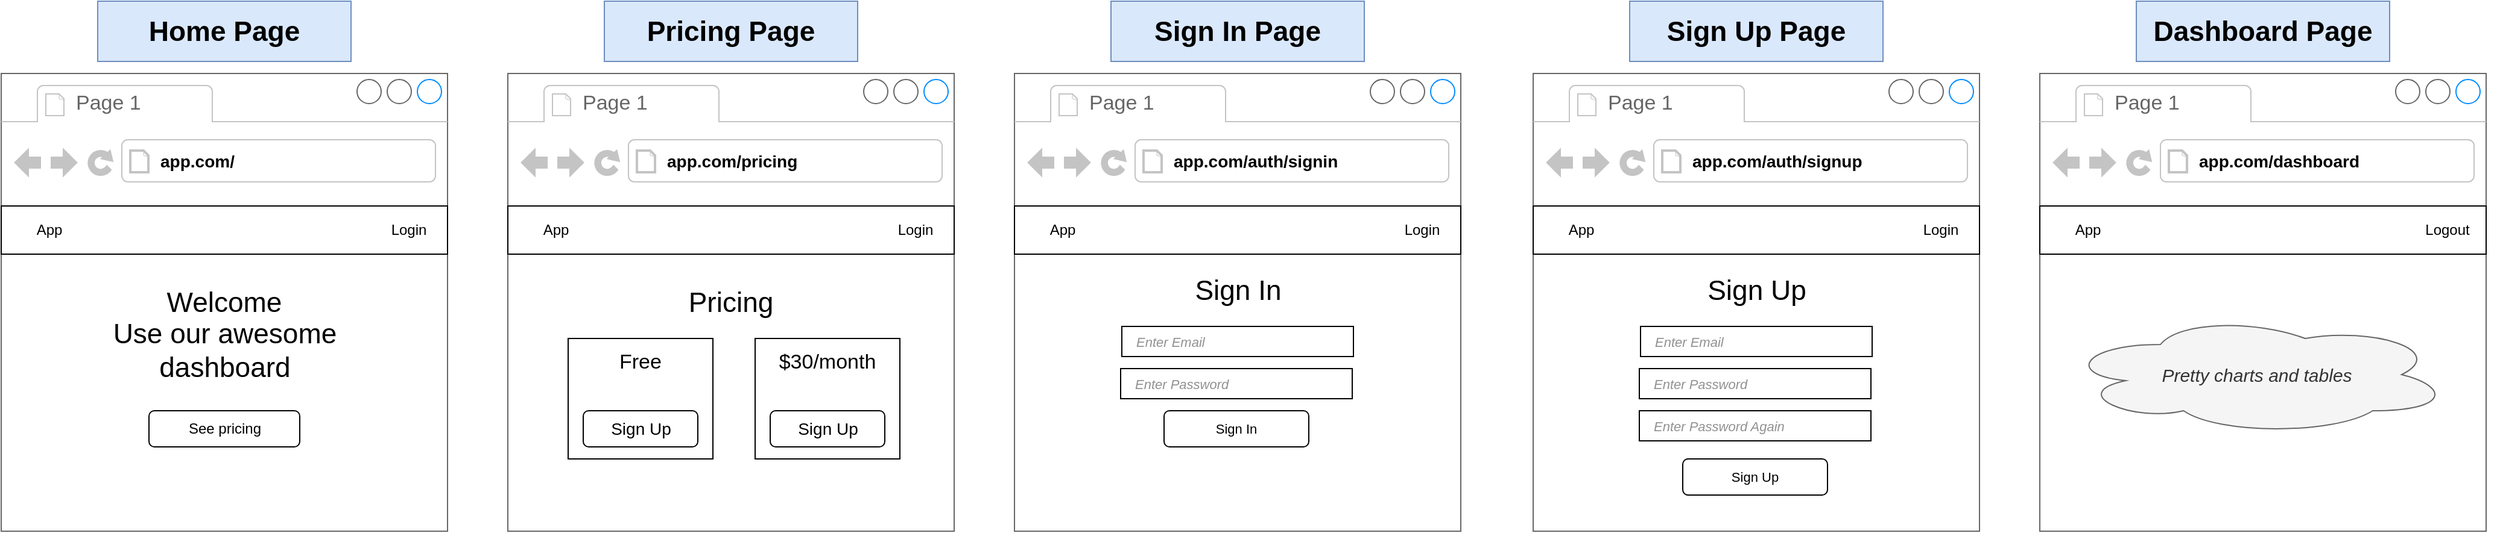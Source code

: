 <mxfile version="13.3.7" type="device" pages="17"><diagram id="XFdqZciJXg9_fojrksok" name="00 - mocks"><mxGraphModel dx="1502" dy="926" grid="1" gridSize="10" guides="1" tooltips="1" connect="1" arrows="1" fold="1" page="1" pageScale="1" pageWidth="1920" pageHeight="1200" math="0" shadow="0"><root><mxCell id="zg0N6jhoSCdf45vJxAEY-0"/><mxCell id="zg0N6jhoSCdf45vJxAEY-1" parent="zg0N6jhoSCdf45vJxAEY-0"/><mxCell id="zg0N6jhoSCdf45vJxAEY-2" value="" style="strokeWidth=1;shadow=0;dashed=0;align=center;html=1;shape=mxgraph.mockup.containers.browserWindow;rSize=0;strokeColor=#666666;strokeColor2=#008cff;strokeColor3=#c4c4c4;mainText=,;recursiveResize=0;" parent="zg0N6jhoSCdf45vJxAEY-1" vertex="1"><mxGeometry x="540" y="330" width="370" height="380" as="geometry"/></mxCell><mxCell id="zg0N6jhoSCdf45vJxAEY-3" value="Page 1" style="strokeWidth=1;shadow=0;dashed=0;align=center;html=1;shape=mxgraph.mockup.containers.anchor;fontSize=17;fontColor=#666666;align=left;" parent="zg0N6jhoSCdf45vJxAEY-2" vertex="1"><mxGeometry x="60" y="12" width="110" height="26" as="geometry"/></mxCell><mxCell id="zg0N6jhoSCdf45vJxAEY-4" value="" style="strokeWidth=1;shadow=0;dashed=0;align=center;html=1;shape=mxgraph.mockup.containers.anchor;rSize=0;fontSize=17;fontColor=#666666;align=left;" parent="zg0N6jhoSCdf45vJxAEY-2" vertex="1"><mxGeometry x="130" y="60" width="250" height="26" as="geometry"/></mxCell><mxCell id="zg0N6jhoSCdf45vJxAEY-5" value="" style="rounded=0;whiteSpace=wrap;html=1;" parent="zg0N6jhoSCdf45vJxAEY-2" vertex="1"><mxGeometry y="110" width="370" height="40" as="geometry"/></mxCell><mxCell id="zg0N6jhoSCdf45vJxAEY-6" value="App" style="text;html=1;strokeColor=none;fillColor=none;align=center;verticalAlign=middle;whiteSpace=wrap;rounded=0;" parent="zg0N6jhoSCdf45vJxAEY-2" vertex="1"><mxGeometry x="20" y="120" width="40" height="20" as="geometry"/></mxCell><mxCell id="zg0N6jhoSCdf45vJxAEY-7" value="Login" style="text;html=1;strokeColor=none;fillColor=none;align=center;verticalAlign=middle;whiteSpace=wrap;rounded=0;" parent="zg0N6jhoSCdf45vJxAEY-2" vertex="1"><mxGeometry x="317.5" y="120" width="40" height="20" as="geometry"/></mxCell><mxCell id="zg0N6jhoSCdf45vJxAEY-8" value="Welcome" style="text;html=1;strokeColor=none;fillColor=none;align=center;verticalAlign=middle;whiteSpace=wrap;rounded=0;fontSize=23;" parent="zg0N6jhoSCdf45vJxAEY-2" vertex="1"><mxGeometry x="165" y="180" width="40" height="20" as="geometry"/></mxCell><mxCell id="zg0N6jhoSCdf45vJxAEY-9" value="See pricing" style="rounded=1;whiteSpace=wrap;html=1;" parent="zg0N6jhoSCdf45vJxAEY-2" vertex="1"><mxGeometry x="122.5" y="280" width="125" height="30" as="geometry"/></mxCell><mxCell id="zg0N6jhoSCdf45vJxAEY-10" value="app.com/" style="text;html=1;strokeColor=none;fillColor=none;align=left;verticalAlign=middle;whiteSpace=wrap;rounded=0;fontSize=14;fontStyle=1" parent="zg0N6jhoSCdf45vJxAEY-2" vertex="1"><mxGeometry x="130" y="63" width="150" height="20" as="geometry"/></mxCell><mxCell id="zg0N6jhoSCdf45vJxAEY-11" value="Use our awesome dashboard" style="text;html=1;strokeColor=none;fillColor=none;align=center;verticalAlign=middle;whiteSpace=wrap;rounded=0;fontSize=23;" parent="zg0N6jhoSCdf45vJxAEY-2" vertex="1"><mxGeometry x="82.5" y="220" width="205" height="20" as="geometry"/></mxCell><mxCell id="zg0N6jhoSCdf45vJxAEY-12" value="" style="strokeWidth=1;shadow=0;dashed=0;align=center;html=1;shape=mxgraph.mockup.containers.browserWindow;rSize=0;strokeColor=#666666;strokeColor2=#008cff;strokeColor3=#c4c4c4;mainText=,;recursiveResize=0;" parent="zg0N6jhoSCdf45vJxAEY-1" vertex="1"><mxGeometry x="960" y="330" width="370" height="380" as="geometry"/></mxCell><mxCell id="zg0N6jhoSCdf45vJxAEY-13" value="Page 1" style="strokeWidth=1;shadow=0;dashed=0;align=center;html=1;shape=mxgraph.mockup.containers.anchor;fontSize=17;fontColor=#666666;align=left;" parent="zg0N6jhoSCdf45vJxAEY-12" vertex="1"><mxGeometry x="60" y="12" width="110" height="26" as="geometry"/></mxCell><mxCell id="zg0N6jhoSCdf45vJxAEY-14" value="" style="strokeWidth=1;shadow=0;dashed=0;align=center;html=1;shape=mxgraph.mockup.containers.anchor;rSize=0;fontSize=17;fontColor=#666666;align=left;" parent="zg0N6jhoSCdf45vJxAEY-12" vertex="1"><mxGeometry x="130" y="60" width="250" height="26" as="geometry"/></mxCell><mxCell id="zg0N6jhoSCdf45vJxAEY-15" value="" style="rounded=0;whiteSpace=wrap;html=1;" parent="zg0N6jhoSCdf45vJxAEY-12" vertex="1"><mxGeometry y="110" width="370" height="40" as="geometry"/></mxCell><mxCell id="zg0N6jhoSCdf45vJxAEY-16" value="App" style="text;html=1;strokeColor=none;fillColor=none;align=center;verticalAlign=middle;whiteSpace=wrap;rounded=0;" parent="zg0N6jhoSCdf45vJxAEY-12" vertex="1"><mxGeometry x="20" y="120" width="40" height="20" as="geometry"/></mxCell><mxCell id="zg0N6jhoSCdf45vJxAEY-17" value="Login" style="text;html=1;strokeColor=none;fillColor=none;align=center;verticalAlign=middle;whiteSpace=wrap;rounded=0;" parent="zg0N6jhoSCdf45vJxAEY-12" vertex="1"><mxGeometry x="317.5" y="120" width="40" height="20" as="geometry"/></mxCell><mxCell id="zg0N6jhoSCdf45vJxAEY-18" value="Pricing" style="text;html=1;strokeColor=none;fillColor=none;align=center;verticalAlign=middle;whiteSpace=wrap;rounded=0;fontSize=23;" parent="zg0N6jhoSCdf45vJxAEY-12" vertex="1"><mxGeometry x="165" y="180" width="40" height="20" as="geometry"/></mxCell><mxCell id="zg0N6jhoSCdf45vJxAEY-19" value="" style="rounded=0;whiteSpace=wrap;html=1;fontSize=14;" parent="zg0N6jhoSCdf45vJxAEY-12" vertex="1"><mxGeometry x="50" y="220" width="120" height="100" as="geometry"/></mxCell><mxCell id="zg0N6jhoSCdf45vJxAEY-20" value="Free" style="text;html=1;strokeColor=none;fillColor=none;align=center;verticalAlign=middle;whiteSpace=wrap;rounded=0;fontSize=17;" parent="zg0N6jhoSCdf45vJxAEY-12" vertex="1"><mxGeometry x="90" y="230" width="40" height="20" as="geometry"/></mxCell><mxCell id="zg0N6jhoSCdf45vJxAEY-21" value="Sign Up" style="rounded=1;whiteSpace=wrap;html=1;fontSize=14;" parent="zg0N6jhoSCdf45vJxAEY-12" vertex="1"><mxGeometry x="62.5" y="280" width="95" height="30" as="geometry"/></mxCell><mxCell id="zg0N6jhoSCdf45vJxAEY-22" value="" style="rounded=0;whiteSpace=wrap;html=1;fontSize=14;" parent="zg0N6jhoSCdf45vJxAEY-12" vertex="1"><mxGeometry x="205" y="220" width="120" height="100" as="geometry"/></mxCell><mxCell id="zg0N6jhoSCdf45vJxAEY-23" value="$30/month" style="text;html=1;strokeColor=none;fillColor=none;align=center;verticalAlign=middle;whiteSpace=wrap;rounded=0;fontSize=17;" parent="zg0N6jhoSCdf45vJxAEY-12" vertex="1"><mxGeometry x="245" y="230" width="40" height="20" as="geometry"/></mxCell><mxCell id="zg0N6jhoSCdf45vJxAEY-24" value="Sign Up" style="rounded=1;whiteSpace=wrap;html=1;fontSize=14;" parent="zg0N6jhoSCdf45vJxAEY-12" vertex="1"><mxGeometry x="217.5" y="280" width="95" height="30" as="geometry"/></mxCell><mxCell id="zg0N6jhoSCdf45vJxAEY-25" value="app.com/pricing" style="text;html=1;strokeColor=none;fillColor=none;align=left;verticalAlign=middle;whiteSpace=wrap;rounded=0;fontSize=14;fontStyle=1" parent="zg0N6jhoSCdf45vJxAEY-12" vertex="1"><mxGeometry x="130" y="63" width="150" height="20" as="geometry"/></mxCell><mxCell id="zg0N6jhoSCdf45vJxAEY-26" value="" style="strokeWidth=1;shadow=0;dashed=0;align=center;html=1;shape=mxgraph.mockup.containers.browserWindow;rSize=0;strokeColor=#666666;strokeColor2=#008cff;strokeColor3=#c4c4c4;mainText=,;recursiveResize=0;" parent="zg0N6jhoSCdf45vJxAEY-1" vertex="1"><mxGeometry x="1380" y="330" width="370" height="380" as="geometry"/></mxCell><mxCell id="zg0N6jhoSCdf45vJxAEY-27" value="Page 1" style="strokeWidth=1;shadow=0;dashed=0;align=center;html=1;shape=mxgraph.mockup.containers.anchor;fontSize=17;fontColor=#666666;align=left;" parent="zg0N6jhoSCdf45vJxAEY-26" vertex="1"><mxGeometry x="60" y="12" width="110" height="26" as="geometry"/></mxCell><mxCell id="zg0N6jhoSCdf45vJxAEY-28" value="" style="strokeWidth=1;shadow=0;dashed=0;align=center;html=1;shape=mxgraph.mockup.containers.anchor;rSize=0;fontSize=17;fontColor=#666666;align=left;" parent="zg0N6jhoSCdf45vJxAEY-26" vertex="1"><mxGeometry x="130" y="60" width="250" height="26" as="geometry"/></mxCell><mxCell id="zg0N6jhoSCdf45vJxAEY-29" value="" style="rounded=0;whiteSpace=wrap;html=1;" parent="zg0N6jhoSCdf45vJxAEY-26" vertex="1"><mxGeometry y="110" width="370" height="40" as="geometry"/></mxCell><mxCell id="zg0N6jhoSCdf45vJxAEY-30" value="App" style="text;html=1;strokeColor=none;fillColor=none;align=center;verticalAlign=middle;whiteSpace=wrap;rounded=0;" parent="zg0N6jhoSCdf45vJxAEY-26" vertex="1"><mxGeometry x="20" y="120" width="40" height="20" as="geometry"/></mxCell><mxCell id="zg0N6jhoSCdf45vJxAEY-31" value="Login" style="text;html=1;strokeColor=none;fillColor=none;align=center;verticalAlign=middle;whiteSpace=wrap;rounded=0;" parent="zg0N6jhoSCdf45vJxAEY-26" vertex="1"><mxGeometry x="317.5" y="120" width="40" height="20" as="geometry"/></mxCell><mxCell id="zg0N6jhoSCdf45vJxAEY-32" value="Sign In" style="text;html=1;strokeColor=none;fillColor=none;align=center;verticalAlign=middle;whiteSpace=wrap;rounded=0;fontSize=23;" parent="zg0N6jhoSCdf45vJxAEY-26" vertex="1"><mxGeometry x="142.5" y="170" width="85" height="20" as="geometry"/></mxCell><mxCell id="zg0N6jhoSCdf45vJxAEY-33" value="app.com/auth/signin" style="text;html=1;strokeColor=none;fillColor=none;align=left;verticalAlign=middle;whiteSpace=wrap;rounded=0;fontSize=14;fontStyle=1" parent="zg0N6jhoSCdf45vJxAEY-26" vertex="1"><mxGeometry x="130" y="63" width="150" height="20" as="geometry"/></mxCell><mxCell id="zg0N6jhoSCdf45vJxAEY-34" value="&lt;i style=&quot;font-size: 11px;&quot;&gt;Enter Email&lt;/i&gt;" style="rounded=0;whiteSpace=wrap;html=1;fontSize=11;align=left;spacingLeft=10;fontColor=#919191;" parent="zg0N6jhoSCdf45vJxAEY-26" vertex="1"><mxGeometry x="89" y="210" width="192" height="25" as="geometry"/></mxCell><mxCell id="zg0N6jhoSCdf45vJxAEY-35" value="&lt;i style=&quot;font-size: 11px&quot;&gt;Enter Password&lt;/i&gt;" style="rounded=0;whiteSpace=wrap;html=1;fontSize=11;align=left;spacingLeft=10;fontColor=#919191;" parent="zg0N6jhoSCdf45vJxAEY-26" vertex="1"><mxGeometry x="88" y="245" width="192" height="25" as="geometry"/></mxCell><mxCell id="zg0N6jhoSCdf45vJxAEY-36" value="Sign In" style="rounded=1;whiteSpace=wrap;html=1;fontSize=11;align=center;" parent="zg0N6jhoSCdf45vJxAEY-26" vertex="1"><mxGeometry x="124" y="280" width="120" height="30" as="geometry"/></mxCell><mxCell id="zg0N6jhoSCdf45vJxAEY-37" value="" style="strokeWidth=1;shadow=0;dashed=0;align=center;html=1;shape=mxgraph.mockup.containers.browserWindow;rSize=0;strokeColor=#666666;strokeColor2=#008cff;strokeColor3=#c4c4c4;mainText=,;recursiveResize=0;" parent="zg0N6jhoSCdf45vJxAEY-1" vertex="1"><mxGeometry x="1810" y="330" width="370" height="380" as="geometry"/></mxCell><mxCell id="zg0N6jhoSCdf45vJxAEY-38" value="Page 1" style="strokeWidth=1;shadow=0;dashed=0;align=center;html=1;shape=mxgraph.mockup.containers.anchor;fontSize=17;fontColor=#666666;align=left;" parent="zg0N6jhoSCdf45vJxAEY-37" vertex="1"><mxGeometry x="60" y="12" width="110" height="26" as="geometry"/></mxCell><mxCell id="zg0N6jhoSCdf45vJxAEY-39" value="" style="strokeWidth=1;shadow=0;dashed=0;align=center;html=1;shape=mxgraph.mockup.containers.anchor;rSize=0;fontSize=17;fontColor=#666666;align=left;" parent="zg0N6jhoSCdf45vJxAEY-37" vertex="1"><mxGeometry x="130" y="60" width="250" height="26" as="geometry"/></mxCell><mxCell id="zg0N6jhoSCdf45vJxAEY-40" value="" style="rounded=0;whiteSpace=wrap;html=1;" parent="zg0N6jhoSCdf45vJxAEY-37" vertex="1"><mxGeometry y="110" width="370" height="40" as="geometry"/></mxCell><mxCell id="zg0N6jhoSCdf45vJxAEY-41" value="App" style="text;html=1;strokeColor=none;fillColor=none;align=center;verticalAlign=middle;whiteSpace=wrap;rounded=0;" parent="zg0N6jhoSCdf45vJxAEY-37" vertex="1"><mxGeometry x="20" y="120" width="40" height="20" as="geometry"/></mxCell><mxCell id="zg0N6jhoSCdf45vJxAEY-42" value="Login" style="text;html=1;strokeColor=none;fillColor=none;align=center;verticalAlign=middle;whiteSpace=wrap;rounded=0;" parent="zg0N6jhoSCdf45vJxAEY-37" vertex="1"><mxGeometry x="317.5" y="120" width="40" height="20" as="geometry"/></mxCell><mxCell id="zg0N6jhoSCdf45vJxAEY-43" value="Sign Up" style="text;html=1;strokeColor=none;fillColor=none;align=center;verticalAlign=middle;whiteSpace=wrap;rounded=0;fontSize=23;" parent="zg0N6jhoSCdf45vJxAEY-37" vertex="1"><mxGeometry x="142.5" y="170" width="85" height="20" as="geometry"/></mxCell><mxCell id="zg0N6jhoSCdf45vJxAEY-44" value="app.com/auth/signup" style="text;html=1;strokeColor=none;fillColor=none;align=left;verticalAlign=middle;whiteSpace=wrap;rounded=0;fontSize=14;fontStyle=1" parent="zg0N6jhoSCdf45vJxAEY-37" vertex="1"><mxGeometry x="130" y="63" width="150" height="20" as="geometry"/></mxCell><mxCell id="zg0N6jhoSCdf45vJxAEY-45" value="&lt;i style=&quot;font-size: 11px;&quot;&gt;Enter Email&lt;/i&gt;" style="rounded=0;whiteSpace=wrap;html=1;fontSize=11;align=left;spacingLeft=10;fontColor=#919191;" parent="zg0N6jhoSCdf45vJxAEY-37" vertex="1"><mxGeometry x="89" y="210" width="192" height="25" as="geometry"/></mxCell><mxCell id="zg0N6jhoSCdf45vJxAEY-46" value="&lt;i style=&quot;font-size: 11px&quot;&gt;Enter Password&lt;/i&gt;" style="rounded=0;whiteSpace=wrap;html=1;fontSize=11;align=left;spacingLeft=10;fontColor=#919191;" parent="zg0N6jhoSCdf45vJxAEY-37" vertex="1"><mxGeometry x="88" y="245" width="192" height="25" as="geometry"/></mxCell><mxCell id="zg0N6jhoSCdf45vJxAEY-47" value="Sign Up" style="rounded=1;whiteSpace=wrap;html=1;fontSize=11;align=center;" parent="zg0N6jhoSCdf45vJxAEY-37" vertex="1"><mxGeometry x="124" y="320" width="120" height="30" as="geometry"/></mxCell><mxCell id="zg0N6jhoSCdf45vJxAEY-48" value="&lt;i style=&quot;font-size: 11px&quot;&gt;Enter Password Again&lt;/i&gt;" style="rounded=0;whiteSpace=wrap;html=1;fontSize=11;align=left;spacingLeft=10;fontColor=#919191;" parent="zg0N6jhoSCdf45vJxAEY-37" vertex="1"><mxGeometry x="88" y="280" width="192" height="25" as="geometry"/></mxCell><mxCell id="zg0N6jhoSCdf45vJxAEY-49" value="" style="strokeWidth=1;shadow=0;dashed=0;align=center;html=1;shape=mxgraph.mockup.containers.browserWindow;rSize=0;strokeColor=#666666;strokeColor2=#008cff;strokeColor3=#c4c4c4;mainText=,;recursiveResize=0;" parent="zg0N6jhoSCdf45vJxAEY-1" vertex="1"><mxGeometry x="2230" y="330" width="370" height="380" as="geometry"/></mxCell><mxCell id="zg0N6jhoSCdf45vJxAEY-50" value="Page 1" style="strokeWidth=1;shadow=0;dashed=0;align=center;html=1;shape=mxgraph.mockup.containers.anchor;fontSize=17;fontColor=#666666;align=left;" parent="zg0N6jhoSCdf45vJxAEY-49" vertex="1"><mxGeometry x="60" y="12" width="110" height="26" as="geometry"/></mxCell><mxCell id="zg0N6jhoSCdf45vJxAEY-51" value="" style="strokeWidth=1;shadow=0;dashed=0;align=center;html=1;shape=mxgraph.mockup.containers.anchor;rSize=0;fontSize=17;fontColor=#666666;align=left;" parent="zg0N6jhoSCdf45vJxAEY-49" vertex="1"><mxGeometry x="130" y="60" width="250" height="26" as="geometry"/></mxCell><mxCell id="zg0N6jhoSCdf45vJxAEY-52" value="" style="rounded=0;whiteSpace=wrap;html=1;" parent="zg0N6jhoSCdf45vJxAEY-49" vertex="1"><mxGeometry y="110" width="370" height="40" as="geometry"/></mxCell><mxCell id="zg0N6jhoSCdf45vJxAEY-53" value="App" style="text;html=1;strokeColor=none;fillColor=none;align=center;verticalAlign=middle;whiteSpace=wrap;rounded=0;" parent="zg0N6jhoSCdf45vJxAEY-49" vertex="1"><mxGeometry x="20" y="120" width="40" height="20" as="geometry"/></mxCell><mxCell id="zg0N6jhoSCdf45vJxAEY-54" value="Logout" style="text;html=1;strokeColor=none;fillColor=none;align=center;verticalAlign=middle;whiteSpace=wrap;rounded=0;" parent="zg0N6jhoSCdf45vJxAEY-49" vertex="1"><mxGeometry x="317.5" y="120" width="40" height="20" as="geometry"/></mxCell><mxCell id="zg0N6jhoSCdf45vJxAEY-55" value="app.com/dashboard" style="text;html=1;strokeColor=none;fillColor=none;align=left;verticalAlign=middle;whiteSpace=wrap;rounded=0;fontSize=14;fontStyle=1" parent="zg0N6jhoSCdf45vJxAEY-49" vertex="1"><mxGeometry x="130" y="63" width="150" height="20" as="geometry"/></mxCell><mxCell id="zg0N6jhoSCdf45vJxAEY-56" value="Pretty charts and tables" style="ellipse;shape=cloud;whiteSpace=wrap;html=1;fontSize=15;fontColor=#333333;align=center;fontStyle=2;fillColor=#f5f5f5;strokeColor=#666666;" parent="zg0N6jhoSCdf45vJxAEY-49" vertex="1"><mxGeometry x="20" y="200" width="320" height="100" as="geometry"/></mxCell><mxCell id="zg0N6jhoSCdf45vJxAEY-57" value="Home Page" style="rounded=0;whiteSpace=wrap;html=1;fontSize=23;align=center;fillColor=#dae8fc;strokeColor=#6c8ebf;fontStyle=1" parent="zg0N6jhoSCdf45vJxAEY-1" vertex="1"><mxGeometry x="620" y="270" width="210" height="50" as="geometry"/></mxCell><mxCell id="zg0N6jhoSCdf45vJxAEY-58" value="Pricing Page" style="rounded=0;whiteSpace=wrap;html=1;fontSize=23;align=center;fillColor=#dae8fc;strokeColor=#6c8ebf;fontStyle=1" parent="zg0N6jhoSCdf45vJxAEY-1" vertex="1"><mxGeometry x="1040" y="270" width="210" height="50" as="geometry"/></mxCell><mxCell id="zg0N6jhoSCdf45vJxAEY-59" value="Sign In Page" style="rounded=0;whiteSpace=wrap;html=1;fontSize=23;align=center;fillColor=#dae8fc;strokeColor=#6c8ebf;fontStyle=1" parent="zg0N6jhoSCdf45vJxAEY-1" vertex="1"><mxGeometry x="1460" y="270" width="210" height="50" as="geometry"/></mxCell><mxCell id="zg0N6jhoSCdf45vJxAEY-60" value="Sign Up Page" style="rounded=0;whiteSpace=wrap;html=1;fontSize=23;align=center;fillColor=#dae8fc;strokeColor=#6c8ebf;fontStyle=1" parent="zg0N6jhoSCdf45vJxAEY-1" vertex="1"><mxGeometry x="1890" y="270" width="210" height="50" as="geometry"/></mxCell><mxCell id="zg0N6jhoSCdf45vJxAEY-61" value="Dashboard Page" style="rounded=0;whiteSpace=wrap;html=1;fontSize=23;align=center;fillColor=#dae8fc;strokeColor=#6c8ebf;fontStyle=1" parent="zg0N6jhoSCdf45vJxAEY-1" vertex="1"><mxGeometry x="2310" y="270" width="210" height="50" as="geometry"/></mxCell></root></mxGraphModel></diagram><diagram id="DmbuRl_cwHplRYa3Xa1A" name="01 - disc"><mxGraphModel dx="469" dy="289" grid="1" gridSize="10" guides="1" tooltips="1" connect="1" arrows="1" fold="1" page="1" pageScale="1" pageWidth="1920" pageHeight="1200" math="0" shadow="0"><root><mxCell id="0"/><mxCell id="1" parent="0"/><mxCell id="tCb49M287S2d03q9579Z-1" value="Navigation + Routing" style="rounded=0;whiteSpace=wrap;html=1;fontStyle=1;fillColor=#dae8fc;strokeColor=#6c8ebf;fontSize=18;" parent="1" vertex="1"><mxGeometry x="560" y="220" width="470" height="40" as="geometry"/></mxCell><mxCell id="tCb49M287S2d03q9579Z-2" value="Lot of lecturing required, I recommend increasing video playback speed to 1.25x or 1.5x if you haven't already" style="rounded=0;whiteSpace=wrap;html=1;fontStyle=0;fontSize=12;" parent="1" vertex="1"><mxGeometry x="560" y="270" width="470" height="40" as="geometry"/></mxCell><mxCell id="tCb49M287S2d03q9579Z-3" value="I assume you're familiar with the basics of routing (we want to show different content at different routes, etc)" style="rounded=0;whiteSpace=wrap;html=1;fontStyle=0;fontSize=12;" parent="1" vertex="1"><mxGeometry x="560" y="320" width="470" height="40" as="geometry"/></mxCell><mxCell id="tCb49M287S2d03q9579Z-4" value="Incredible number of ways to approach this in a microfrontend app - we again need to &lt;b&gt;define requirements&lt;/b&gt;" style="rounded=0;whiteSpace=wrap;html=1;fontStyle=0;fontSize=12;" parent="1" vertex="1"><mxGeometry x="560" y="420" width="470" height="40" as="geometry"/></mxCell><mxCell id="tCb49M287S2d03q9579Z-6" value="Can't show you every variation of routing libraries - we're going to focus on the details of one single implementation" style="rounded=0;whiteSpace=wrap;html=1;fontStyle=0;fontSize=12;" parent="1" vertex="1"><mxGeometry x="560" y="370" width="470" height="40" as="geometry"/></mxCell></root></mxGraphModel></diagram><diagram id="MlHexRTwmsr95yl1zhrQ" name="02 - req"><mxGraphModel dx="567" dy="349" grid="1" gridSize="10" guides="1" tooltips="1" connect="1" arrows="1" fold="1" page="1" pageScale="1" pageWidth="1920" pageHeight="1200" math="0" shadow="0"><root><mxCell id="_Zx3xDYEI6H6rwR2_vVM-0"/><mxCell id="_Zx3xDYEI6H6rwR2_vVM-1" parent="_Zx3xDYEI6H6rwR2_vVM-0"/><mxCell id="Y3DcfM5gR6wA2JWs2Whq-0" value="We should be able to navigate between different sub-apps without a full page refresh" style="rounded=0;whiteSpace=wrap;html=1;fontStyle=1;fillColor=#dae8fc;strokeColor=#6c8ebf;fontSize=18;" parent="_Zx3xDYEI6H6rwR2_vVM-1" vertex="1"><mxGeometry x="540" y="280" width="470" height="60" as="geometry"/></mxCell><mxCell id="Y3DcfM5gR6wA2JWs2Whq-5" value="Inflexible Requirement #1" style="text;html=1;strokeColor=none;fillColor=none;align=center;verticalAlign=middle;whiteSpace=wrap;rounded=0;fontSize=12;" parent="_Zx3xDYEI6H6rwR2_vVM-1" vertex="1"><mxGeometry x="662.5" y="259" width="225" height="20" as="geometry"/></mxCell></root></mxGraphModel></diagram><diagram id="KAQLsTioJ5mTH9hxLYnm" name="05 - nav"><mxGraphModel dx="939" dy="579" grid="1" gridSize="10" guides="1" tooltips="1" connect="1" arrows="1" fold="1" page="1" pageScale="1" pageWidth="1920" pageHeight="1200" math="0" shadow="0"><root><mxCell id="Ps2ArPRwmTeHE9cxvUOa-0"/><mxCell id="Ps2ArPRwmTeHE9cxvUOa-1" parent="Ps2ArPRwmTeHE9cxvUOa-0"/><mxCell id="NeRp41dqOBb3h5xkO26H-0" value="" style="strokeWidth=1;shadow=0;dashed=0;align=center;html=1;shape=mxgraph.mockup.containers.browserWindow;rSize=0;strokeColor=#666666;strokeColor2=#008cff;strokeColor3=#c4c4c4;mainText=,;recursiveResize=0;" parent="Ps2ArPRwmTeHE9cxvUOa-1" vertex="1"><mxGeometry x="450" y="320" width="370" height="380" as="geometry"/></mxCell><mxCell id="NeRp41dqOBb3h5xkO26H-1" value="Page 1" style="strokeWidth=1;shadow=0;dashed=0;align=center;html=1;shape=mxgraph.mockup.containers.anchor;fontSize=17;fontColor=#666666;align=left;" parent="NeRp41dqOBb3h5xkO26H-0" vertex="1"><mxGeometry x="60" y="12" width="110" height="26" as="geometry"/></mxCell><mxCell id="NeRp41dqOBb3h5xkO26H-2" value="" style="strokeWidth=1;shadow=0;dashed=0;align=center;html=1;shape=mxgraph.mockup.containers.anchor;rSize=0;fontSize=17;fontColor=#666666;align=left;" parent="NeRp41dqOBb3h5xkO26H-0" vertex="1"><mxGeometry x="130" y="60" width="250" height="26" as="geometry"/></mxCell><mxCell id="NeRp41dqOBb3h5xkO26H-3" value="" style="rounded=0;whiteSpace=wrap;html=1;" parent="NeRp41dqOBb3h5xkO26H-0" vertex="1"><mxGeometry y="110" width="370" height="40" as="geometry"/></mxCell><mxCell id="NeRp41dqOBb3h5xkO26H-4" value="App" style="text;html=1;strokeColor=none;fillColor=none;align=center;verticalAlign=middle;whiteSpace=wrap;rounded=0;" parent="NeRp41dqOBb3h5xkO26H-0" vertex="1"><mxGeometry x="20" y="120" width="40" height="20" as="geometry"/></mxCell><mxCell id="NeRp41dqOBb3h5xkO26H-5" value="Login" style="text;html=1;strokeColor=none;fillColor=none;align=center;verticalAlign=middle;whiteSpace=wrap;rounded=0;" parent="NeRp41dqOBb3h5xkO26H-0" vertex="1"><mxGeometry x="317.5" y="120" width="40" height="20" as="geometry"/></mxCell><mxCell id="NeRp41dqOBb3h5xkO26H-6" value="Pricing" style="text;html=1;strokeColor=none;fillColor=none;align=center;verticalAlign=middle;whiteSpace=wrap;rounded=0;fontSize=23;" parent="NeRp41dqOBb3h5xkO26H-0" vertex="1"><mxGeometry x="165" y="180" width="40" height="20" as="geometry"/></mxCell><mxCell id="NeRp41dqOBb3h5xkO26H-7" value="" style="rounded=0;whiteSpace=wrap;html=1;fontSize=14;" parent="NeRp41dqOBb3h5xkO26H-0" vertex="1"><mxGeometry x="50" y="220" width="120" height="100" as="geometry"/></mxCell><mxCell id="NeRp41dqOBb3h5xkO26H-8" value="Free" style="text;html=1;strokeColor=none;fillColor=none;align=center;verticalAlign=middle;whiteSpace=wrap;rounded=0;fontSize=17;" parent="NeRp41dqOBb3h5xkO26H-0" vertex="1"><mxGeometry x="90" y="230" width="40" height="20" as="geometry"/></mxCell><mxCell id="NeRp41dqOBb3h5xkO26H-9" value="Sign Up" style="rounded=1;whiteSpace=wrap;html=1;fontSize=14;" parent="NeRp41dqOBb3h5xkO26H-0" vertex="1"><mxGeometry x="62.5" y="280" width="95" height="30" as="geometry"/></mxCell><mxCell id="NeRp41dqOBb3h5xkO26H-10" value="" style="rounded=0;whiteSpace=wrap;html=1;fontSize=14;" parent="NeRp41dqOBb3h5xkO26H-0" vertex="1"><mxGeometry x="205" y="220" width="120" height="100" as="geometry"/></mxCell><mxCell id="NeRp41dqOBb3h5xkO26H-11" value="$30/month" style="text;html=1;strokeColor=none;fillColor=none;align=center;verticalAlign=middle;whiteSpace=wrap;rounded=0;fontSize=17;" parent="NeRp41dqOBb3h5xkO26H-0" vertex="1"><mxGeometry x="245" y="230" width="40" height="20" as="geometry"/></mxCell><mxCell id="NeRp41dqOBb3h5xkO26H-12" value="Sign Up" style="rounded=1;whiteSpace=wrap;html=1;fontSize=14;" parent="NeRp41dqOBb3h5xkO26H-0" vertex="1"><mxGeometry x="217.5" y="280" width="95" height="30" as="geometry"/></mxCell><mxCell id="NeRp41dqOBb3h5xkO26H-13" value="app.com/pricing" style="text;html=1;strokeColor=none;fillColor=none;align=left;verticalAlign=middle;whiteSpace=wrap;rounded=0;fontSize=14;fontStyle=1" parent="NeRp41dqOBb3h5xkO26H-0" vertex="1"><mxGeometry x="130" y="63" width="150" height="20" as="geometry"/></mxCell><mxCell id="NeRp41dqOBb3h5xkO26H-14" value="" style="strokeWidth=1;shadow=0;dashed=0;align=center;html=1;shape=mxgraph.mockup.containers.browserWindow;rSize=0;strokeColor=#666666;strokeColor2=#008cff;strokeColor3=#c4c4c4;mainText=,;recursiveResize=0;" parent="Ps2ArPRwmTeHE9cxvUOa-1" vertex="1"><mxGeometry x="1010" y="320" width="370" height="380" as="geometry"/></mxCell><mxCell id="NeRp41dqOBb3h5xkO26H-15" value="Page 1" style="strokeWidth=1;shadow=0;dashed=0;align=center;html=1;shape=mxgraph.mockup.containers.anchor;fontSize=17;fontColor=#666666;align=left;" parent="NeRp41dqOBb3h5xkO26H-14" vertex="1"><mxGeometry x="60" y="12" width="110" height="26" as="geometry"/></mxCell><mxCell id="NeRp41dqOBb3h5xkO26H-16" value="" style="strokeWidth=1;shadow=0;dashed=0;align=center;html=1;shape=mxgraph.mockup.containers.anchor;rSize=0;fontSize=17;fontColor=#666666;align=left;" parent="NeRp41dqOBb3h5xkO26H-14" vertex="1"><mxGeometry x="130" y="60" width="250" height="26" as="geometry"/></mxCell><mxCell id="NeRp41dqOBb3h5xkO26H-17" value="" style="rounded=0;whiteSpace=wrap;html=1;" parent="NeRp41dqOBb3h5xkO26H-14" vertex="1"><mxGeometry y="110" width="370" height="40" as="geometry"/></mxCell><mxCell id="NeRp41dqOBb3h5xkO26H-18" value="App" style="text;html=1;strokeColor=none;fillColor=none;align=center;verticalAlign=middle;whiteSpace=wrap;rounded=0;" parent="NeRp41dqOBb3h5xkO26H-14" vertex="1"><mxGeometry x="20" y="120" width="40" height="20" as="geometry"/></mxCell><mxCell id="NeRp41dqOBb3h5xkO26H-19" value="Login" style="text;html=1;strokeColor=none;fillColor=none;align=center;verticalAlign=middle;whiteSpace=wrap;rounded=0;" parent="NeRp41dqOBb3h5xkO26H-14" vertex="1"><mxGeometry x="317.5" y="120" width="40" height="20" as="geometry"/></mxCell><mxCell id="NeRp41dqOBb3h5xkO26H-20" value="Sign In" style="text;html=1;strokeColor=none;fillColor=none;align=center;verticalAlign=middle;whiteSpace=wrap;rounded=0;fontSize=23;" parent="NeRp41dqOBb3h5xkO26H-14" vertex="1"><mxGeometry x="142.5" y="170" width="85" height="20" as="geometry"/></mxCell><mxCell id="NeRp41dqOBb3h5xkO26H-21" value="app.com/auth/signin" style="text;html=1;strokeColor=none;fillColor=none;align=left;verticalAlign=middle;whiteSpace=wrap;rounded=0;fontSize=14;fontStyle=1" parent="NeRp41dqOBb3h5xkO26H-14" vertex="1"><mxGeometry x="130" y="63" width="150" height="20" as="geometry"/></mxCell><mxCell id="NeRp41dqOBb3h5xkO26H-22" value="&lt;i style=&quot;font-size: 11px;&quot;&gt;Enter Email&lt;/i&gt;" style="rounded=0;whiteSpace=wrap;html=1;fontSize=11;align=left;spacingLeft=10;fontColor=#919191;" parent="NeRp41dqOBb3h5xkO26H-14" vertex="1"><mxGeometry x="89" y="210" width="192" height="25" as="geometry"/></mxCell><mxCell id="NeRp41dqOBb3h5xkO26H-23" value="&lt;i style=&quot;font-size: 11px&quot;&gt;Enter Password&lt;/i&gt;" style="rounded=0;whiteSpace=wrap;html=1;fontSize=11;align=left;spacingLeft=10;fontColor=#919191;" parent="NeRp41dqOBb3h5xkO26H-14" vertex="1"><mxGeometry x="88" y="245" width="192" height="25" as="geometry"/></mxCell><mxCell id="NeRp41dqOBb3h5xkO26H-24" value="Sign In" style="rounded=1;whiteSpace=wrap;html=1;fontSize=11;align=center;" parent="NeRp41dqOBb3h5xkO26H-14" vertex="1"><mxGeometry x="124" y="280" width="120" height="30" as="geometry"/></mxCell><mxCell id="Z_eZ0TyI1XSK3-QozWPy-0" style="edgeStyle=orthogonalEdgeStyle;rounded=0;orthogonalLoop=1;jettySize=auto;html=1;exitX=1;exitY=0.5;exitDx=0;exitDy=0;strokeColor=#000000;strokeWidth=7;fontSize=22;" parent="Ps2ArPRwmTeHE9cxvUOa-1" source="NeRp41dqOBb3h5xkO26H-25" target="NeRp41dqOBb3h5xkO26H-26" edge="1"><mxGeometry relative="1" as="geometry"/></mxCell><mxCell id="NeRp41dqOBb3h5xkO26H-25" value="Pricing Page" style="rounded=0;whiteSpace=wrap;html=1;fontSize=23;align=center;fillColor=#dae8fc;strokeColor=#6c8ebf;fontStyle=1" parent="Ps2ArPRwmTeHE9cxvUOa-1" vertex="1"><mxGeometry x="530" y="260" width="210" height="50" as="geometry"/></mxCell><mxCell id="NeRp41dqOBb3h5xkO26H-26" value="Sign In Page" style="rounded=0;whiteSpace=wrap;html=1;fontSize=23;align=center;fillColor=#d5e8d4;strokeColor=#82b366;fontStyle=1" parent="Ps2ArPRwmTeHE9cxvUOa-1" vertex="1"><mxGeometry x="1090" y="260" width="210" height="50" as="geometry"/></mxCell></root></mxGraphModel></diagram><diagram name="03 - req" id="vDDOL-cb76u3q9YrVaKy"><mxGraphModel dx="567" dy="349" grid="1" gridSize="10" guides="1" tooltips="1" connect="1" arrows="1" fold="1" page="1" pageScale="1" pageWidth="1920" pageHeight="1200" math="0" shadow="0"><root><mxCell id="Fy77UgH5EGpRWo935wZO-0"/><mxCell id="Fy77UgH5EGpRWo935wZO-1" parent="Fy77UgH5EGpRWo935wZO-0"/><mxCell id="Fy77UgH5EGpRWo935wZO-2" value="Both the container &lt;i&gt;and&lt;/i&gt; child apps should have control over the routing process" style="rounded=0;whiteSpace=wrap;html=1;fontStyle=1;fillColor=#dae8fc;strokeColor=#6c8ebf;fontSize=18;" parent="Fy77UgH5EGpRWo935wZO-1" vertex="1"><mxGeometry x="540" y="280" width="470" height="60" as="geometry"/></mxCell><mxCell id="Fy77UgH5EGpRWo935wZO-3" value="Inflexible Requirement #2" style="text;html=1;strokeColor=none;fillColor=none;align=center;verticalAlign=middle;whiteSpace=wrap;rounded=0;fontSize=12;" parent="Fy77UgH5EGpRWo935wZO-1" vertex="1"><mxGeometry x="662.5" y="259" width="225" height="20" as="geometry"/></mxCell></root></mxGraphModel></diagram><diagram id="kG1YC62mtsZfisQjDfNK" name="06 - childnav"><mxGraphModel dx="1113" dy="686" grid="1" gridSize="10" guides="1" tooltips="1" connect="1" arrows="1" fold="1" page="1" pageScale="1" pageWidth="1920" pageHeight="1200" math="0" shadow="0"><root><mxCell id="35ADBElSwIeY546VaOpR-0"/><mxCell id="35ADBElSwIeY546VaOpR-1" parent="35ADBElSwIeY546VaOpR-0"/><mxCell id="35ADBElSwIeY546VaOpR-2" value="" style="strokeWidth=1;shadow=0;dashed=0;align=center;html=1;shape=mxgraph.mockup.containers.browserWindow;rSize=0;strokeColor=#666666;strokeColor2=#008cff;strokeColor3=#c4c4c4;mainText=,;recursiveResize=0;" parent="35ADBElSwIeY546VaOpR-1" vertex="1"><mxGeometry x="540" y="330" width="370" height="330" as="geometry"/></mxCell><mxCell id="35ADBElSwIeY546VaOpR-3" value="Page 1" style="strokeWidth=1;shadow=0;dashed=0;align=center;html=1;shape=mxgraph.mockup.containers.anchor;fontSize=17;fontColor=#666666;align=left;" parent="35ADBElSwIeY546VaOpR-2" vertex="1"><mxGeometry x="60" y="12" width="110" height="26" as="geometry"/></mxCell><mxCell id="35ADBElSwIeY546VaOpR-4" value="" style="strokeWidth=1;shadow=0;dashed=0;align=center;html=1;shape=mxgraph.mockup.containers.anchor;rSize=0;fontSize=17;fontColor=#666666;align=left;" parent="35ADBElSwIeY546VaOpR-2" vertex="1"><mxGeometry x="130" y="60" width="250" height="26" as="geometry"/></mxCell><mxCell id="35ADBElSwIeY546VaOpR-5" value="" style="rounded=0;whiteSpace=wrap;html=1;" parent="35ADBElSwIeY546VaOpR-2" vertex="1"><mxGeometry y="110" width="370" height="40" as="geometry"/></mxCell><mxCell id="35ADBElSwIeY546VaOpR-6" value="App" style="text;html=1;strokeColor=none;fillColor=none;align=center;verticalAlign=middle;whiteSpace=wrap;rounded=0;" parent="35ADBElSwIeY546VaOpR-2" vertex="1"><mxGeometry x="20" y="120" width="40" height="20" as="geometry"/></mxCell><mxCell id="35ADBElSwIeY546VaOpR-7" value="Login" style="text;html=1;strokeColor=none;fillColor=none;align=center;verticalAlign=middle;whiteSpace=wrap;rounded=0;" parent="35ADBElSwIeY546VaOpR-2" vertex="1"><mxGeometry x="317.5" y="120" width="40" height="20" as="geometry"/></mxCell><mxCell id="35ADBElSwIeY546VaOpR-8" value="Welcome" style="text;html=1;strokeColor=none;fillColor=none;align=center;verticalAlign=middle;whiteSpace=wrap;rounded=0;fontSize=23;" parent="35ADBElSwIeY546VaOpR-2" vertex="1"><mxGeometry x="165" y="180" width="40" height="20" as="geometry"/></mxCell><mxCell id="35ADBElSwIeY546VaOpR-9" value="See pricing" style="rounded=1;whiteSpace=wrap;html=1;" parent="35ADBElSwIeY546VaOpR-2" vertex="1"><mxGeometry x="122.5" y="280" width="125" height="30" as="geometry"/></mxCell><mxCell id="35ADBElSwIeY546VaOpR-10" value="app.com/" style="text;html=1;strokeColor=none;fillColor=none;align=left;verticalAlign=middle;whiteSpace=wrap;rounded=0;fontSize=14;fontStyle=1" parent="35ADBElSwIeY546VaOpR-2" vertex="1"><mxGeometry x="130" y="63" width="150" height="20" as="geometry"/></mxCell><mxCell id="35ADBElSwIeY546VaOpR-11" value="Use our awesome dashboard" style="text;html=1;strokeColor=none;fillColor=none;align=center;verticalAlign=middle;whiteSpace=wrap;rounded=0;fontSize=23;" parent="35ADBElSwIeY546VaOpR-2" vertex="1"><mxGeometry x="82.5" y="220" width="205" height="20" as="geometry"/></mxCell><mxCell id="35ADBElSwIeY546VaOpR-12" value="" style="strokeWidth=1;shadow=0;dashed=0;align=center;html=1;shape=mxgraph.mockup.containers.browserWindow;rSize=0;strokeColor=#666666;strokeColor2=#008cff;strokeColor3=#c4c4c4;mainText=,;recursiveResize=0;" parent="35ADBElSwIeY546VaOpR-1" vertex="1"><mxGeometry x="1040" y="330" width="370" height="330" as="geometry"/></mxCell><mxCell id="35ADBElSwIeY546VaOpR-13" value="Page 1" style="strokeWidth=1;shadow=0;dashed=0;align=center;html=1;shape=mxgraph.mockup.containers.anchor;fontSize=17;fontColor=#666666;align=left;" parent="35ADBElSwIeY546VaOpR-12" vertex="1"><mxGeometry x="60" y="12" width="110" height="26" as="geometry"/></mxCell><mxCell id="35ADBElSwIeY546VaOpR-14" value="" style="strokeWidth=1;shadow=0;dashed=0;align=center;html=1;shape=mxgraph.mockup.containers.anchor;rSize=0;fontSize=17;fontColor=#666666;align=left;" parent="35ADBElSwIeY546VaOpR-12" vertex="1"><mxGeometry x="130" y="60" width="250" height="26" as="geometry"/></mxCell><mxCell id="35ADBElSwIeY546VaOpR-15" value="" style="rounded=0;whiteSpace=wrap;html=1;" parent="35ADBElSwIeY546VaOpR-12" vertex="1"><mxGeometry y="110" width="370" height="40" as="geometry"/></mxCell><mxCell id="35ADBElSwIeY546VaOpR-16" value="App" style="text;html=1;strokeColor=none;fillColor=none;align=center;verticalAlign=middle;whiteSpace=wrap;rounded=0;" parent="35ADBElSwIeY546VaOpR-12" vertex="1"><mxGeometry x="20" y="120" width="40" height="20" as="geometry"/></mxCell><mxCell id="35ADBElSwIeY546VaOpR-17" value="Login" style="text;html=1;strokeColor=none;fillColor=none;align=center;verticalAlign=middle;whiteSpace=wrap;rounded=0;" parent="35ADBElSwIeY546VaOpR-12" vertex="1"><mxGeometry x="317.5" y="120" width="40" height="20" as="geometry"/></mxCell><mxCell id="35ADBElSwIeY546VaOpR-18" value="Pricing" style="text;html=1;strokeColor=none;fillColor=none;align=center;verticalAlign=middle;whiteSpace=wrap;rounded=0;fontSize=23;" parent="35ADBElSwIeY546VaOpR-12" vertex="1"><mxGeometry x="165" y="180" width="40" height="20" as="geometry"/></mxCell><mxCell id="35ADBElSwIeY546VaOpR-19" value="" style="rounded=0;whiteSpace=wrap;html=1;fontSize=14;" parent="35ADBElSwIeY546VaOpR-12" vertex="1"><mxGeometry x="50" y="220" width="120" height="100" as="geometry"/></mxCell><mxCell id="35ADBElSwIeY546VaOpR-20" value="Free" style="text;html=1;strokeColor=none;fillColor=none;align=center;verticalAlign=middle;whiteSpace=wrap;rounded=0;fontSize=17;" parent="35ADBElSwIeY546VaOpR-12" vertex="1"><mxGeometry x="90" y="230" width="40" height="20" as="geometry"/></mxCell><mxCell id="35ADBElSwIeY546VaOpR-21" value="Sign Up" style="rounded=1;whiteSpace=wrap;html=1;fontSize=14;" parent="35ADBElSwIeY546VaOpR-12" vertex="1"><mxGeometry x="62.5" y="280" width="95" height="30" as="geometry"/></mxCell><mxCell id="35ADBElSwIeY546VaOpR-22" value="" style="rounded=0;whiteSpace=wrap;html=1;fontSize=14;" parent="35ADBElSwIeY546VaOpR-12" vertex="1"><mxGeometry x="205" y="220" width="120" height="100" as="geometry"/></mxCell><mxCell id="35ADBElSwIeY546VaOpR-23" value="$30/month" style="text;html=1;strokeColor=none;fillColor=none;align=center;verticalAlign=middle;whiteSpace=wrap;rounded=0;fontSize=17;" parent="35ADBElSwIeY546VaOpR-12" vertex="1"><mxGeometry x="245" y="230" width="40" height="20" as="geometry"/></mxCell><mxCell id="35ADBElSwIeY546VaOpR-24" value="Sign Up" style="rounded=1;whiteSpace=wrap;html=1;fontSize=14;" parent="35ADBElSwIeY546VaOpR-12" vertex="1"><mxGeometry x="217.5" y="280" width="95" height="30" as="geometry"/></mxCell><mxCell id="35ADBElSwIeY546VaOpR-25" value="app.com/pricing" style="text;html=1;strokeColor=none;fillColor=none;align=left;verticalAlign=middle;whiteSpace=wrap;rounded=0;fontSize=14;fontStyle=1" parent="35ADBElSwIeY546VaOpR-12" vertex="1"><mxGeometry x="130" y="63" width="150" height="20" as="geometry"/></mxCell><mxCell id="35ADBElSwIeY546VaOpR-40" style="edgeStyle=orthogonalEdgeStyle;rounded=0;orthogonalLoop=1;jettySize=auto;html=1;exitX=1;exitY=0.5;exitDx=0;exitDy=0;fontSize=12;strokeWidth=7;" parent="35ADBElSwIeY546VaOpR-1" source="35ADBElSwIeY546VaOpR-37" target="35ADBElSwIeY546VaOpR-38" edge="1"><mxGeometry relative="1" as="geometry"/></mxCell><mxCell id="35ADBElSwIeY546VaOpR-37" value="Home Page" style="rounded=0;whiteSpace=wrap;html=1;fontSize=23;align=center;fillColor=#dae8fc;strokeColor=#6c8ebf;fontStyle=1" parent="35ADBElSwIeY546VaOpR-1" vertex="1"><mxGeometry x="620" y="270" width="210" height="50" as="geometry"/></mxCell><mxCell id="35ADBElSwIeY546VaOpR-38" value="Pricing Page" style="rounded=0;whiteSpace=wrap;html=1;fontSize=23;align=center;fillColor=#dae8fc;strokeColor=#6c8ebf;fontStyle=1" parent="35ADBElSwIeY546VaOpR-1" vertex="1"><mxGeometry x="1120" y="270" width="210" height="50" as="geometry"/></mxCell><mxCell id="0m7QXpERL2WojMbd2DCN-0" value="Routing logic in Marketing controls transition between two pages &lt;i style=&quot;font-size: 29px;&quot;&gt;in Marketing&lt;/i&gt;" style="rounded=0;whiteSpace=wrap;html=1;fontSize=29;fillColor=#f8cecc;strokeColor=#b85450;" parent="35ADBElSwIeY546VaOpR-1" vertex="1"><mxGeometry x="820" y="90" width="320" height="160" as="geometry"/></mxCell></root></mxGraphModel></diagram><diagram name="07 - hostnav" id="sSaxjFP8SAzcmgH3wqB1"><mxGraphModel dx="1113" dy="686" grid="1" gridSize="10" guides="1" tooltips="1" connect="1" arrows="1" fold="1" page="1" pageScale="1" pageWidth="1920" pageHeight="1200" math="0" shadow="0"><root><mxCell id="ICfHe6K-7A79RDuP93HE-0"/><mxCell id="ICfHe6K-7A79RDuP93HE-1" parent="ICfHe6K-7A79RDuP93HE-0"/><mxCell id="ICfHe6K-7A79RDuP93HE-26" value="" style="strokeWidth=1;shadow=0;dashed=0;align=center;html=1;shape=mxgraph.mockup.containers.browserWindow;rSize=0;strokeColor=#666666;strokeColor2=#008cff;strokeColor3=#c4c4c4;mainText=,;recursiveResize=0;" parent="ICfHe6K-7A79RDuP93HE-1" vertex="1"><mxGeometry x="980" y="400" width="370" height="320" as="geometry"/></mxCell><mxCell id="ICfHe6K-7A79RDuP93HE-27" value="Page 1" style="strokeWidth=1;shadow=0;dashed=0;align=center;html=1;shape=mxgraph.mockup.containers.anchor;fontSize=17;fontColor=#666666;align=left;" parent="ICfHe6K-7A79RDuP93HE-26" vertex="1"><mxGeometry x="60" y="12" width="110" height="26" as="geometry"/></mxCell><mxCell id="ICfHe6K-7A79RDuP93HE-28" value="" style="strokeWidth=1;shadow=0;dashed=0;align=center;html=1;shape=mxgraph.mockup.containers.anchor;rSize=0;fontSize=17;fontColor=#666666;align=left;" parent="ICfHe6K-7A79RDuP93HE-26" vertex="1"><mxGeometry x="130" y="60" width="250" height="26" as="geometry"/></mxCell><mxCell id="ICfHe6K-7A79RDuP93HE-29" value="" style="rounded=0;whiteSpace=wrap;html=1;" parent="ICfHe6K-7A79RDuP93HE-26" vertex="1"><mxGeometry y="110" width="370" height="40" as="geometry"/></mxCell><mxCell id="ICfHe6K-7A79RDuP93HE-30" value="App" style="text;html=1;strokeColor=none;fillColor=none;align=center;verticalAlign=middle;whiteSpace=wrap;rounded=0;" parent="ICfHe6K-7A79RDuP93HE-26" vertex="1"><mxGeometry x="20" y="120" width="40" height="20" as="geometry"/></mxCell><mxCell id="ICfHe6K-7A79RDuP93HE-31" value="Login" style="text;html=1;strokeColor=none;fillColor=none;align=center;verticalAlign=middle;whiteSpace=wrap;rounded=0;" parent="ICfHe6K-7A79RDuP93HE-26" vertex="1"><mxGeometry x="317.5" y="120" width="40" height="20" as="geometry"/></mxCell><mxCell id="ICfHe6K-7A79RDuP93HE-32" value="Sign In" style="text;html=1;strokeColor=none;fillColor=none;align=center;verticalAlign=middle;whiteSpace=wrap;rounded=0;fontSize=23;" parent="ICfHe6K-7A79RDuP93HE-26" vertex="1"><mxGeometry x="142.5" y="170" width="85" height="20" as="geometry"/></mxCell><mxCell id="ICfHe6K-7A79RDuP93HE-33" value="app.com/auth/signin" style="text;html=1;strokeColor=none;fillColor=none;align=left;verticalAlign=middle;whiteSpace=wrap;rounded=0;fontSize=14;fontStyle=1" parent="ICfHe6K-7A79RDuP93HE-26" vertex="1"><mxGeometry x="130" y="63" width="150" height="20" as="geometry"/></mxCell><mxCell id="ICfHe6K-7A79RDuP93HE-34" value="&lt;i style=&quot;font-size: 11px;&quot;&gt;Enter Email&lt;/i&gt;" style="rounded=0;whiteSpace=wrap;html=1;fontSize=11;align=left;spacingLeft=10;fontColor=#919191;" parent="ICfHe6K-7A79RDuP93HE-26" vertex="1"><mxGeometry x="89" y="210" width="192" height="25" as="geometry"/></mxCell><mxCell id="ICfHe6K-7A79RDuP93HE-35" value="&lt;i style=&quot;font-size: 11px&quot;&gt;Enter Password&lt;/i&gt;" style="rounded=0;whiteSpace=wrap;html=1;fontSize=11;align=left;spacingLeft=10;fontColor=#919191;" parent="ICfHe6K-7A79RDuP93HE-26" vertex="1"><mxGeometry x="88" y="245" width="192" height="25" as="geometry"/></mxCell><mxCell id="ICfHe6K-7A79RDuP93HE-36" value="Sign In" style="rounded=1;whiteSpace=wrap;html=1;fontSize=11;align=center;" parent="ICfHe6K-7A79RDuP93HE-26" vertex="1"><mxGeometry x="124" y="280" width="120" height="30" as="geometry"/></mxCell><mxCell id="ICfHe6K-7A79RDuP93HE-40" value="Sign In Page" style="rounded=0;whiteSpace=wrap;html=1;fontSize=23;align=center;fillColor=#d5e8d4;strokeColor=#82b366;fontStyle=1" parent="ICfHe6K-7A79RDuP93HE-1" vertex="1"><mxGeometry x="1060" y="340" width="210" height="50" as="geometry"/></mxCell><mxCell id="ICfHe6K-7A79RDuP93HE-41" value="" style="strokeWidth=1;shadow=0;dashed=0;align=center;html=1;shape=mxgraph.mockup.containers.browserWindow;rSize=0;strokeColor=#666666;strokeColor2=#008cff;strokeColor3=#c4c4c4;mainText=,;recursiveResize=0;" parent="ICfHe6K-7A79RDuP93HE-1" vertex="1"><mxGeometry x="440" y="400" width="370" height="320" as="geometry"/></mxCell><mxCell id="ICfHe6K-7A79RDuP93HE-42" value="Page 1" style="strokeWidth=1;shadow=0;dashed=0;align=center;html=1;shape=mxgraph.mockup.containers.anchor;fontSize=17;fontColor=#666666;align=left;" parent="ICfHe6K-7A79RDuP93HE-41" vertex="1"><mxGeometry x="60" y="12" width="110" height="26" as="geometry"/></mxCell><mxCell id="ICfHe6K-7A79RDuP93HE-43" value="" style="strokeWidth=1;shadow=0;dashed=0;align=center;html=1;shape=mxgraph.mockup.containers.anchor;rSize=0;fontSize=17;fontColor=#666666;align=left;" parent="ICfHe6K-7A79RDuP93HE-41" vertex="1"><mxGeometry x="130" y="60" width="250" height="26" as="geometry"/></mxCell><mxCell id="ICfHe6K-7A79RDuP93HE-44" value="" style="rounded=0;whiteSpace=wrap;html=1;" parent="ICfHe6K-7A79RDuP93HE-41" vertex="1"><mxGeometry y="110" width="370" height="40" as="geometry"/></mxCell><mxCell id="ICfHe6K-7A79RDuP93HE-45" value="App" style="text;html=1;strokeColor=none;fillColor=none;align=center;verticalAlign=middle;whiteSpace=wrap;rounded=0;" parent="ICfHe6K-7A79RDuP93HE-41" vertex="1"><mxGeometry x="20" y="120" width="40" height="20" as="geometry"/></mxCell><mxCell id="ICfHe6K-7A79RDuP93HE-46" value="Login" style="text;html=1;strokeColor=none;fillColor=none;align=center;verticalAlign=middle;whiteSpace=wrap;rounded=0;" parent="ICfHe6K-7A79RDuP93HE-41" vertex="1"><mxGeometry x="317.5" y="120" width="40" height="20" as="geometry"/></mxCell><mxCell id="ICfHe6K-7A79RDuP93HE-47" value="Welcome" style="text;html=1;strokeColor=none;fillColor=none;align=center;verticalAlign=middle;whiteSpace=wrap;rounded=0;fontSize=23;" parent="ICfHe6K-7A79RDuP93HE-41" vertex="1"><mxGeometry x="165" y="180" width="40" height="20" as="geometry"/></mxCell><mxCell id="ICfHe6K-7A79RDuP93HE-48" value="See pricing" style="rounded=1;whiteSpace=wrap;html=1;" parent="ICfHe6K-7A79RDuP93HE-41" vertex="1"><mxGeometry x="122.5" y="280" width="125" height="30" as="geometry"/></mxCell><mxCell id="ICfHe6K-7A79RDuP93HE-49" value="app.com/" style="text;html=1;strokeColor=none;fillColor=none;align=left;verticalAlign=middle;whiteSpace=wrap;rounded=0;fontSize=14;fontStyle=1" parent="ICfHe6K-7A79RDuP93HE-41" vertex="1"><mxGeometry x="130" y="63" width="150" height="20" as="geometry"/></mxCell><mxCell id="ICfHe6K-7A79RDuP93HE-50" value="Use our awesome dashboard" style="text;html=1;strokeColor=none;fillColor=none;align=center;verticalAlign=middle;whiteSpace=wrap;rounded=0;fontSize=23;" parent="ICfHe6K-7A79RDuP93HE-41" vertex="1"><mxGeometry x="82.5" y="220" width="205" height="20" as="geometry"/></mxCell><mxCell id="ICfHe6K-7A79RDuP93HE-52" style="edgeStyle=orthogonalEdgeStyle;rounded=0;orthogonalLoop=1;jettySize=auto;html=1;exitX=1;exitY=0.5;exitDx=0;exitDy=0;fontSize=12;fillColor=#f8cecc;strokeWidth=6;" parent="ICfHe6K-7A79RDuP93HE-1" source="ICfHe6K-7A79RDuP93HE-51" target="ICfHe6K-7A79RDuP93HE-40" edge="1"><mxGeometry relative="1" as="geometry"/></mxCell><mxCell id="ICfHe6K-7A79RDuP93HE-51" value="Home Page" style="rounded=0;whiteSpace=wrap;html=1;fontSize=23;align=center;fillColor=#dae8fc;strokeColor=#6c8ebf;fontStyle=1" parent="ICfHe6K-7A79RDuP93HE-1" vertex="1"><mxGeometry x="520" y="340" width="210" height="50" as="geometry"/></mxCell><mxCell id="2TF_6uf0sLtqHFnVLjmK-0" value="Routing logic in &lt;b&gt;Container&lt;/b&gt; controls transition between two sub apps" style="rounded=0;whiteSpace=wrap;html=1;fontSize=29;fillColor=#f8cecc;strokeColor=#b85450;" parent="ICfHe6K-7A79RDuP93HE-1" vertex="1"><mxGeometry x="740" y="160" width="320" height="160" as="geometry"/></mxCell></root></mxGraphModel></diagram><diagram name="07 - routers" id="O92z_bImah8X328errjw"><mxGraphModel dx="567" dy="349" grid="1" gridSize="10" guides="1" tooltips="1" connect="1" arrows="1" fold="1" page="1" pageScale="1" pageWidth="1920" pageHeight="1200" math="0" shadow="0"><root><mxCell id="c5bg6gpFX1xCMmgN13pe-0"/><mxCell id="c5bg6gpFX1xCMmgN13pe-1" parent="c5bg6gpFX1xCMmgN13pe-0"/><mxCell id="c5bg6gpFX1xCMmgN13pe-2" value="The container + child app routers can communicate but should do so in the &lt;i&gt;most generic way possible&lt;/i&gt;" style="rounded=0;whiteSpace=wrap;html=1;fontStyle=1;fillColor=#dae8fc;strokeColor=#6c8ebf;fontSize=18;" parent="c5bg6gpFX1xCMmgN13pe-1" vertex="1"><mxGeometry x="540" y="280" width="470" height="70" as="geometry"/></mxCell><mxCell id="c5bg6gpFX1xCMmgN13pe-3" value="Inflexible Requirement #3" style="text;html=1;strokeColor=none;fillColor=none;align=center;verticalAlign=middle;whiteSpace=wrap;rounded=0;fontSize=12;" parent="c5bg6gpFX1xCMmgN13pe-1" vertex="1"><mxGeometry x="662.5" y="259" width="225" height="20" as="geometry"/></mxCell><mxCell id="P9SVE9yxMBOwugfCIO0s-0" value="Both the Container + Marketing are using React Router - we could integrate the two together &lt;i&gt;extremely easily&lt;/i&gt;, but then we'd have to do a big rewrite if we ever stopped using React Router on either project or swapped versions" style="rounded=0;whiteSpace=wrap;html=1;fontStyle=0;fontSize=12;" parent="c5bg6gpFX1xCMmgN13pe-1" vertex="1"><mxGeometry x="540" y="380" width="470" height="60" as="geometry"/></mxCell></root></mxGraphModel></diagram><diagram name="06 - paths" id="NO57c8XiQjgDWS00QL4N"><mxGraphModel dx="567" dy="349" grid="1" gridSize="10" guides="1" tooltips="1" connect="1" arrows="1" fold="1" page="1" pageScale="1" pageWidth="1920" pageHeight="1200" math="0" shadow="0"><root><mxCell id="CqYWk8bgvy2fCQxMxT-h-0"/><mxCell id="CqYWk8bgvy2fCQxMxT-h-1" parent="CqYWk8bgvy2fCQxMxT-h-0"/><mxCell id="CqYWk8bgvy2fCQxMxT-h-2" value="Paths won't be known between different subapps until runtime" style="rounded=0;whiteSpace=wrap;html=1;fontStyle=1;fillColor=#dae8fc;strokeColor=#6c8ebf;fontSize=18;" parent="CqYWk8bgvy2fCQxMxT-h-1" vertex="1"><mxGeometry x="540" y="280" width="470" height="60" as="geometry"/></mxCell><mxCell id="CqYWk8bgvy2fCQxMxT-h-3" value="Inflexible Requirement #4" style="text;html=1;strokeColor=none;fillColor=none;align=center;verticalAlign=middle;whiteSpace=wrap;rounded=0;fontSize=12;" parent="CqYWk8bgvy2fCQxMxT-h-1" vertex="1"><mxGeometry x="662.5" y="259" width="225" height="20" as="geometry"/></mxCell><mxCell id="_p1NyV2SK9aHM8UnjfIj-0" value="&lt;i style=&quot;font-size: 16px;&quot;&gt;Note&lt;/i&gt;: we are not going to implement this" style="rounded=0;whiteSpace=wrap;html=1;fontSize=16;fillColor=#f8cecc;strokeColor=#b85450;" parent="CqYWk8bgvy2fCQxMxT-h-1" vertex="1"><mxGeometry x="660" y="390" width="227.5" height="60" as="geometry"/></mxCell></root></mxGraphModel></diagram><diagram id="EdAgUBd5bkUybKzezGvs" name="09 - between"><mxGraphModel dx="1036" dy="639" grid="1" gridSize="10" guides="1" tooltips="1" connect="1" arrows="1" fold="1" page="1" pageScale="1" pageWidth="1920" pageHeight="1200" math="0" shadow="0"><root><mxCell id="peLdns0KkXdP70wytKn5-0"/><mxCell id="peLdns0KkXdP70wytKn5-1" parent="peLdns0KkXdP70wytKn5-0"/><mxCell id="peLdns0KkXdP70wytKn5-2" value="" style="strokeWidth=1;shadow=0;dashed=0;align=center;html=1;shape=mxgraph.mockup.containers.browserWindow;rSize=0;strokeColor=#666666;strokeColor2=#008cff;strokeColor3=#c4c4c4;mainText=,;recursiveResize=0;" parent="peLdns0KkXdP70wytKn5-1" vertex="1"><mxGeometry x="540" y="290" width="370" height="380" as="geometry"/></mxCell><mxCell id="peLdns0KkXdP70wytKn5-3" value="Page 1" style="strokeWidth=1;shadow=0;dashed=0;align=center;html=1;shape=mxgraph.mockup.containers.anchor;fontSize=17;fontColor=#666666;align=left;" parent="peLdns0KkXdP70wytKn5-2" vertex="1"><mxGeometry x="60" y="12" width="110" height="26" as="geometry"/></mxCell><mxCell id="peLdns0KkXdP70wytKn5-4" value="" style="strokeWidth=1;shadow=0;dashed=0;align=center;html=1;shape=mxgraph.mockup.containers.anchor;rSize=0;fontSize=17;fontColor=#666666;align=left;" parent="peLdns0KkXdP70wytKn5-2" vertex="1"><mxGeometry x="130" y="60" width="250" height="26" as="geometry"/></mxCell><mxCell id="peLdns0KkXdP70wytKn5-5" value="" style="rounded=0;whiteSpace=wrap;html=1;" parent="peLdns0KkXdP70wytKn5-2" vertex="1"><mxGeometry y="110" width="370" height="40" as="geometry"/></mxCell><mxCell id="peLdns0KkXdP70wytKn5-6" value="App" style="text;html=1;strokeColor=none;fillColor=none;align=center;verticalAlign=middle;whiteSpace=wrap;rounded=0;" parent="peLdns0KkXdP70wytKn5-2" vertex="1"><mxGeometry x="20" y="120" width="40" height="20" as="geometry"/></mxCell><mxCell id="peLdns0KkXdP70wytKn5-7" value="Login" style="text;html=1;strokeColor=none;fillColor=none;align=center;verticalAlign=middle;whiteSpace=wrap;rounded=0;" parent="peLdns0KkXdP70wytKn5-2" vertex="1"><mxGeometry x="317.5" y="120" width="40" height="20" as="geometry"/></mxCell><mxCell id="peLdns0KkXdP70wytKn5-8" value="Pricing" style="text;html=1;strokeColor=none;fillColor=none;align=center;verticalAlign=middle;whiteSpace=wrap;rounded=0;fontSize=23;" parent="peLdns0KkXdP70wytKn5-2" vertex="1"><mxGeometry x="165" y="180" width="40" height="20" as="geometry"/></mxCell><mxCell id="peLdns0KkXdP70wytKn5-9" value="" style="rounded=0;whiteSpace=wrap;html=1;fontSize=14;" parent="peLdns0KkXdP70wytKn5-2" vertex="1"><mxGeometry x="50" y="220" width="120" height="100" as="geometry"/></mxCell><mxCell id="peLdns0KkXdP70wytKn5-10" value="Free" style="text;html=1;strokeColor=none;fillColor=none;align=center;verticalAlign=middle;whiteSpace=wrap;rounded=0;fontSize=17;" parent="peLdns0KkXdP70wytKn5-2" vertex="1"><mxGeometry x="90" y="230" width="40" height="20" as="geometry"/></mxCell><mxCell id="peLdns0KkXdP70wytKn5-11" value="Sign Up" style="rounded=1;whiteSpace=wrap;html=1;fontSize=14;" parent="peLdns0KkXdP70wytKn5-2" vertex="1"><mxGeometry x="62.5" y="280" width="95" height="30" as="geometry"/></mxCell><mxCell id="peLdns0KkXdP70wytKn5-12" value="" style="rounded=0;whiteSpace=wrap;html=1;fontSize=14;" parent="peLdns0KkXdP70wytKn5-2" vertex="1"><mxGeometry x="205" y="220" width="120" height="100" as="geometry"/></mxCell><mxCell id="peLdns0KkXdP70wytKn5-13" value="$30/month" style="text;html=1;strokeColor=none;fillColor=none;align=center;verticalAlign=middle;whiteSpace=wrap;rounded=0;fontSize=17;" parent="peLdns0KkXdP70wytKn5-2" vertex="1"><mxGeometry x="245" y="230" width="40" height="20" as="geometry"/></mxCell><mxCell id="peLdns0KkXdP70wytKn5-14" value="Sign Up" style="rounded=1;whiteSpace=wrap;html=1;fontSize=14;" parent="peLdns0KkXdP70wytKn5-2" vertex="1"><mxGeometry x="217.5" y="280" width="95" height="30" as="geometry"/></mxCell><mxCell id="peLdns0KkXdP70wytKn5-15" value="app.com/pricing" style="text;html=1;strokeColor=none;fillColor=none;align=left;verticalAlign=middle;whiteSpace=wrap;rounded=0;fontSize=14;fontStyle=1" parent="peLdns0KkXdP70wytKn5-2" vertex="1"><mxGeometry x="130" y="63" width="150" height="20" as="geometry"/></mxCell><mxCell id="peLdns0KkXdP70wytKn5-16" value="" style="strokeWidth=1;shadow=0;dashed=0;align=center;html=1;shape=mxgraph.mockup.containers.browserWindow;rSize=0;strokeColor=#666666;strokeColor2=#008cff;strokeColor3=#c4c4c4;mainText=,;recursiveResize=0;" parent="peLdns0KkXdP70wytKn5-1" vertex="1"><mxGeometry x="1200" y="290" width="370" height="380" as="geometry"/></mxCell><mxCell id="peLdns0KkXdP70wytKn5-17" value="Page 1" style="strokeWidth=1;shadow=0;dashed=0;align=center;html=1;shape=mxgraph.mockup.containers.anchor;fontSize=17;fontColor=#666666;align=left;" parent="peLdns0KkXdP70wytKn5-16" vertex="1"><mxGeometry x="60" y="12" width="110" height="26" as="geometry"/></mxCell><mxCell id="peLdns0KkXdP70wytKn5-18" value="" style="strokeWidth=1;shadow=0;dashed=0;align=center;html=1;shape=mxgraph.mockup.containers.anchor;rSize=0;fontSize=17;fontColor=#666666;align=left;" parent="peLdns0KkXdP70wytKn5-16" vertex="1"><mxGeometry x="130" y="60" width="250" height="26" as="geometry"/></mxCell><mxCell id="peLdns0KkXdP70wytKn5-19" value="" style="rounded=0;whiteSpace=wrap;html=1;" parent="peLdns0KkXdP70wytKn5-16" vertex="1"><mxGeometry y="110" width="370" height="40" as="geometry"/></mxCell><mxCell id="peLdns0KkXdP70wytKn5-20" value="App" style="text;html=1;strokeColor=none;fillColor=none;align=center;verticalAlign=middle;whiteSpace=wrap;rounded=0;" parent="peLdns0KkXdP70wytKn5-16" vertex="1"><mxGeometry x="20" y="120" width="40" height="20" as="geometry"/></mxCell><mxCell id="peLdns0KkXdP70wytKn5-21" value="Login" style="text;html=1;strokeColor=none;fillColor=none;align=center;verticalAlign=middle;whiteSpace=wrap;rounded=0;" parent="peLdns0KkXdP70wytKn5-16" vertex="1"><mxGeometry x="317.5" y="120" width="40" height="20" as="geometry"/></mxCell><mxCell id="peLdns0KkXdP70wytKn5-22" value="Sign Up" style="text;html=1;strokeColor=none;fillColor=none;align=center;verticalAlign=middle;whiteSpace=wrap;rounded=0;fontSize=23;" parent="peLdns0KkXdP70wytKn5-16" vertex="1"><mxGeometry x="142.5" y="170" width="85" height="20" as="geometry"/></mxCell><mxCell id="peLdns0KkXdP70wytKn5-23" value="app.com/signup" style="text;html=1;strokeColor=none;fillColor=none;align=left;verticalAlign=middle;whiteSpace=wrap;rounded=0;fontSize=14;fontStyle=1" parent="peLdns0KkXdP70wytKn5-16" vertex="1"><mxGeometry x="130" y="63" width="150" height="20" as="geometry"/></mxCell><mxCell id="peLdns0KkXdP70wytKn5-24" value="&lt;i style=&quot;font-size: 11px;&quot;&gt;Enter Email&lt;/i&gt;" style="rounded=0;whiteSpace=wrap;html=1;fontSize=11;align=left;spacingLeft=10;fontColor=#919191;" parent="peLdns0KkXdP70wytKn5-16" vertex="1"><mxGeometry x="89" y="210" width="192" height="25" as="geometry"/></mxCell><mxCell id="peLdns0KkXdP70wytKn5-25" value="&lt;i style=&quot;font-size: 11px&quot;&gt;Enter Password&lt;/i&gt;" style="rounded=0;whiteSpace=wrap;html=1;fontSize=11;align=left;spacingLeft=10;fontColor=#919191;" parent="peLdns0KkXdP70wytKn5-16" vertex="1"><mxGeometry x="88" y="245" width="192" height="25" as="geometry"/></mxCell><mxCell id="peLdns0KkXdP70wytKn5-26" value="Sign Up" style="rounded=1;whiteSpace=wrap;html=1;fontSize=11;align=center;" parent="peLdns0KkXdP70wytKn5-16" vertex="1"><mxGeometry x="124" y="280" width="120" height="30" as="geometry"/></mxCell><mxCell id="peLdns0KkXdP70wytKn5-27" value="Pricing Page" style="rounded=0;whiteSpace=wrap;html=1;fontSize=23;align=center;fillColor=#dae8fc;strokeColor=#6c8ebf;fontStyle=1" parent="peLdns0KkXdP70wytKn5-1" vertex="1"><mxGeometry x="620" y="230" width="210" height="50" as="geometry"/></mxCell><mxCell id="peLdns0KkXdP70wytKn5-28" value="Sign Up Page" style="rounded=0;whiteSpace=wrap;html=1;fontSize=23;align=center;fillColor=#d5e8d4;strokeColor=#82b366;fontStyle=1" parent="peLdns0KkXdP70wytKn5-1" vertex="1"><mxGeometry x="1280" y="230" width="210" height="50" as="geometry"/></mxCell><mxCell id="peLdns0KkXdP70wytKn5-29" style="edgeStyle=orthogonalEdgeStyle;rounded=0;orthogonalLoop=1;jettySize=auto;html=1;exitX=1;exitY=0.5;exitDx=0;exitDy=0;entryX=0.003;entryY=0.2;entryDx=0;entryDy=0;entryPerimeter=0;strokeColor=#000000;strokeWidth=7;fontSize=29;" parent="peLdns0KkXdP70wytKn5-1" source="peLdns0KkXdP70wytKn5-14" target="peLdns0KkXdP70wytKn5-16" edge="1"><mxGeometry relative="1" as="geometry"><Array as="points"><mxPoint x="940" y="585"/><mxPoint x="940" y="366"/></Array></mxGeometry></mxCell><mxCell id="peLdns0KkXdP70wytKn5-30" value="Clicking 'Sign Up' in the Marketing App needs to navigate a user to exactly /auth/signup" style="rounded=0;whiteSpace=wrap;html=1;fontSize=22;fillColor=#fff2cc;strokeColor=#d6b656;" parent="peLdns0KkXdP70wytKn5-1" vertex="1"><mxGeometry x="950" y="400" width="230" height="160" as="geometry"/></mxCell><mxCell id="I6Gx_zj7zDfIWnnePiNV-0" value="&lt;b&gt;This is what we are going to do, but maybe it isn't the best option&lt;/b&gt;" style="rounded=0;whiteSpace=wrap;html=1;fontSize=22;fillColor=#f8cecc;strokeColor=#b85450;" parent="peLdns0KkXdP70wytKn5-1" vertex="1"><mxGeometry x="867.5" y="690" width="395" height="80" as="geometry"/></mxCell></root></mxGraphModel></diagram><diagram name="10 - routes" id="fv2yobxdwZOB6T9ohkqX"><mxGraphModel dx="1113" dy="686" grid="1" gridSize="10" guides="1" tooltips="1" connect="1" arrows="1" fold="1" page="1" pageScale="1" pageWidth="1920" pageHeight="1200" math="0" shadow="0"><root><mxCell id="kAtPeG5pQws6Y8JLXOqa-0"/><mxCell id="kAtPeG5pQws6Y8JLXOqa-1" parent="kAtPeG5pQws6Y8JLXOqa-0"/><mxCell id="kAtPeG5pQws6Y8JLXOqa-2" value="" style="strokeWidth=1;shadow=0;dashed=0;align=center;html=1;shape=mxgraph.mockup.containers.browserWindow;rSize=0;strokeColor=#666666;strokeColor2=#008cff;strokeColor3=#c4c4c4;mainText=,;recursiveResize=0;" parent="kAtPeG5pQws6Y8JLXOqa-1" vertex="1"><mxGeometry x="550" y="510" width="370" height="330" as="geometry"/></mxCell><mxCell id="kAtPeG5pQws6Y8JLXOqa-3" value="Page 1" style="strokeWidth=1;shadow=0;dashed=0;align=center;html=1;shape=mxgraph.mockup.containers.anchor;fontSize=17;fontColor=#666666;align=left;" parent="kAtPeG5pQws6Y8JLXOqa-2" vertex="1"><mxGeometry x="60" y="12" width="110" height="26" as="geometry"/></mxCell><mxCell id="kAtPeG5pQws6Y8JLXOqa-4" value="" style="strokeWidth=1;shadow=0;dashed=0;align=center;html=1;shape=mxgraph.mockup.containers.anchor;rSize=0;fontSize=17;fontColor=#666666;align=left;" parent="kAtPeG5pQws6Y8JLXOqa-2" vertex="1"><mxGeometry x="130" y="60" width="250" height="26" as="geometry"/></mxCell><mxCell id="kAtPeG5pQws6Y8JLXOqa-5" value="" style="rounded=0;whiteSpace=wrap;html=1;" parent="kAtPeG5pQws6Y8JLXOqa-2" vertex="1"><mxGeometry y="110" width="370" height="40" as="geometry"/></mxCell><mxCell id="kAtPeG5pQws6Y8JLXOqa-6" value="App" style="text;html=1;strokeColor=none;fillColor=none;align=center;verticalAlign=middle;whiteSpace=wrap;rounded=0;" parent="kAtPeG5pQws6Y8JLXOqa-2" vertex="1"><mxGeometry x="20" y="120" width="40" height="20" as="geometry"/></mxCell><mxCell id="kAtPeG5pQws6Y8JLXOqa-7" value="Login" style="text;html=1;strokeColor=none;fillColor=none;align=center;verticalAlign=middle;whiteSpace=wrap;rounded=0;" parent="kAtPeG5pQws6Y8JLXOqa-2" vertex="1"><mxGeometry x="317.5" y="120" width="40" height="20" as="geometry"/></mxCell><mxCell id="kAtPeG5pQws6Y8JLXOqa-8" value="Pricing" style="text;html=1;strokeColor=none;fillColor=none;align=center;verticalAlign=middle;whiteSpace=wrap;rounded=0;fontSize=23;" parent="kAtPeG5pQws6Y8JLXOqa-2" vertex="1"><mxGeometry x="165" y="180" width="40" height="20" as="geometry"/></mxCell><mxCell id="kAtPeG5pQws6Y8JLXOqa-9" value="" style="rounded=0;whiteSpace=wrap;html=1;fontSize=14;" parent="kAtPeG5pQws6Y8JLXOqa-2" vertex="1"><mxGeometry x="50" y="220" width="120" height="100" as="geometry"/></mxCell><mxCell id="kAtPeG5pQws6Y8JLXOqa-10" value="Free" style="text;html=1;strokeColor=none;fillColor=none;align=center;verticalAlign=middle;whiteSpace=wrap;rounded=0;fontSize=17;" parent="kAtPeG5pQws6Y8JLXOqa-2" vertex="1"><mxGeometry x="90" y="230" width="40" height="20" as="geometry"/></mxCell><mxCell id="kAtPeG5pQws6Y8JLXOqa-11" value="Sign Up" style="rounded=1;whiteSpace=wrap;html=1;fontSize=14;" parent="kAtPeG5pQws6Y8JLXOqa-2" vertex="1"><mxGeometry x="62.5" y="280" width="95" height="30" as="geometry"/></mxCell><mxCell id="kAtPeG5pQws6Y8JLXOqa-12" value="" style="rounded=0;whiteSpace=wrap;html=1;fontSize=14;" parent="kAtPeG5pQws6Y8JLXOqa-2" vertex="1"><mxGeometry x="205" y="220" width="120" height="100" as="geometry"/></mxCell><mxCell id="kAtPeG5pQws6Y8JLXOqa-13" value="$30/month" style="text;html=1;strokeColor=none;fillColor=none;align=center;verticalAlign=middle;whiteSpace=wrap;rounded=0;fontSize=17;" parent="kAtPeG5pQws6Y8JLXOqa-2" vertex="1"><mxGeometry x="245" y="230" width="40" height="20" as="geometry"/></mxCell><mxCell id="kAtPeG5pQws6Y8JLXOqa-14" value="Sign Up" style="rounded=1;whiteSpace=wrap;html=1;fontSize=14;" parent="kAtPeG5pQws6Y8JLXOqa-2" vertex="1"><mxGeometry x="217.5" y="280" width="95" height="30" as="geometry"/></mxCell><mxCell id="kAtPeG5pQws6Y8JLXOqa-15" value="app.com/pricing" style="text;html=1;strokeColor=none;fillColor=none;align=left;verticalAlign=middle;whiteSpace=wrap;rounded=0;fontSize=14;fontStyle=1" parent="kAtPeG5pQws6Y8JLXOqa-2" vertex="1"><mxGeometry x="130" y="63" width="150" height="20" as="geometry"/></mxCell><mxCell id="kAtPeG5pQws6Y8JLXOqa-16" value="" style="strokeWidth=1;shadow=0;dashed=0;align=center;html=1;shape=mxgraph.mockup.containers.browserWindow;rSize=0;strokeColor=#666666;strokeColor2=#008cff;strokeColor3=#c4c4c4;mainText=,;recursiveResize=0;" parent="kAtPeG5pQws6Y8JLXOqa-1" vertex="1"><mxGeometry x="1050" y="510" width="370" height="330" as="geometry"/></mxCell><mxCell id="kAtPeG5pQws6Y8JLXOqa-17" value="Page 1" style="strokeWidth=1;shadow=0;dashed=0;align=center;html=1;shape=mxgraph.mockup.containers.anchor;fontSize=17;fontColor=#666666;align=left;" parent="kAtPeG5pQws6Y8JLXOqa-16" vertex="1"><mxGeometry x="60" y="12" width="110" height="26" as="geometry"/></mxCell><mxCell id="kAtPeG5pQws6Y8JLXOqa-18" value="" style="strokeWidth=1;shadow=0;dashed=0;align=center;html=1;shape=mxgraph.mockup.containers.anchor;rSize=0;fontSize=17;fontColor=#666666;align=left;" parent="kAtPeG5pQws6Y8JLXOqa-16" vertex="1"><mxGeometry x="130" y="60" width="250" height="26" as="geometry"/></mxCell><mxCell id="kAtPeG5pQws6Y8JLXOqa-19" value="" style="rounded=0;whiteSpace=wrap;html=1;" parent="kAtPeG5pQws6Y8JLXOqa-16" vertex="1"><mxGeometry y="110" width="370" height="40" as="geometry"/></mxCell><mxCell id="kAtPeG5pQws6Y8JLXOqa-20" value="App" style="text;html=1;strokeColor=none;fillColor=none;align=center;verticalAlign=middle;whiteSpace=wrap;rounded=0;" parent="kAtPeG5pQws6Y8JLXOqa-16" vertex="1"><mxGeometry x="20" y="120" width="40" height="20" as="geometry"/></mxCell><mxCell id="kAtPeG5pQws6Y8JLXOqa-21" value="Login" style="text;html=1;strokeColor=none;fillColor=none;align=center;verticalAlign=middle;whiteSpace=wrap;rounded=0;" parent="kAtPeG5pQws6Y8JLXOqa-16" vertex="1"><mxGeometry x="317.5" y="120" width="40" height="20" as="geometry"/></mxCell><mxCell id="kAtPeG5pQws6Y8JLXOqa-22" value="Sign Up" style="text;html=1;strokeColor=none;fillColor=none;align=center;verticalAlign=middle;whiteSpace=wrap;rounded=0;fontSize=23;" parent="kAtPeG5pQws6Y8JLXOqa-16" vertex="1"><mxGeometry x="142.5" y="170" width="85" height="20" as="geometry"/></mxCell><mxCell id="kAtPeG5pQws6Y8JLXOqa-23" value="app.com/sign-me-up" style="text;html=1;strokeColor=none;fillColor=none;align=left;verticalAlign=middle;whiteSpace=wrap;rounded=0;fontSize=14;fontStyle=1" parent="kAtPeG5pQws6Y8JLXOqa-16" vertex="1"><mxGeometry x="130" y="63" width="150" height="20" as="geometry"/></mxCell><mxCell id="kAtPeG5pQws6Y8JLXOqa-24" value="&lt;i style=&quot;font-size: 11px;&quot;&gt;Enter Email&lt;/i&gt;" style="rounded=0;whiteSpace=wrap;html=1;fontSize=11;align=left;spacingLeft=10;fontColor=#919191;" parent="kAtPeG5pQws6Y8JLXOqa-16" vertex="1"><mxGeometry x="89" y="210" width="192" height="25" as="geometry"/></mxCell><mxCell id="kAtPeG5pQws6Y8JLXOqa-25" value="&lt;i style=&quot;font-size: 11px&quot;&gt;Enter Password&lt;/i&gt;" style="rounded=0;whiteSpace=wrap;html=1;fontSize=11;align=left;spacingLeft=10;fontColor=#919191;" parent="kAtPeG5pQws6Y8JLXOqa-16" vertex="1"><mxGeometry x="88" y="245" width="192" height="25" as="geometry"/></mxCell><mxCell id="kAtPeG5pQws6Y8JLXOqa-26" value="Sign Up" style="rounded=1;whiteSpace=wrap;html=1;fontSize=11;align=center;" parent="kAtPeG5pQws6Y8JLXOqa-16" vertex="1"><mxGeometry x="124" y="280" width="120" height="30" as="geometry"/></mxCell><mxCell id="kAtPeG5pQws6Y8JLXOqa-27" value="Pricing Page" style="rounded=0;whiteSpace=wrap;html=1;fontSize=23;align=center;fillColor=#dae8fc;strokeColor=#6c8ebf;fontStyle=1" parent="kAtPeG5pQws6Y8JLXOqa-1" vertex="1"><mxGeometry x="630" y="450" width="210" height="50" as="geometry"/></mxCell><mxCell id="kAtPeG5pQws6Y8JLXOqa-28" value="Sign Up Page" style="rounded=0;whiteSpace=wrap;html=1;fontSize=23;align=center;fillColor=#d5e8d4;strokeColor=#82b366;fontStyle=1" parent="kAtPeG5pQws6Y8JLXOqa-1" vertex="1"><mxGeometry x="1130" y="450" width="210" height="50" as="geometry"/></mxCell><mxCell id="kAtPeG5pQws6Y8JLXOqa-33" style="edgeStyle=orthogonalEdgeStyle;rounded=0;orthogonalLoop=1;jettySize=auto;html=1;exitX=0.5;exitY=1;exitDx=0;exitDy=0;strokeColor=#000000;strokeWidth=7;fontSize=16;" parent="kAtPeG5pQws6Y8JLXOqa-1" source="kAtPeG5pQws6Y8JLXOqa-32" target="kAtPeG5pQws6Y8JLXOqa-27" edge="1"><mxGeometry relative="1" as="geometry"><Array as="points"><mxPoint x="985" y="330"/><mxPoint x="735" y="330"/></Array></mxGeometry></mxCell><mxCell id="kAtPeG5pQws6Y8JLXOqa-34" style="edgeStyle=orthogonalEdgeStyle;rounded=0;orthogonalLoop=1;jettySize=auto;html=1;exitX=0.5;exitY=1;exitDx=0;exitDy=0;strokeColor=#000000;strokeWidth=7;fontSize=16;" parent="kAtPeG5pQws6Y8JLXOqa-1" source="kAtPeG5pQws6Y8JLXOqa-32" target="kAtPeG5pQws6Y8JLXOqa-28" edge="1"><mxGeometry relative="1" as="geometry"><Array as="points"><mxPoint x="985" y="330"/><mxPoint x="1235" y="330"/></Array></mxGeometry></mxCell><mxCell id="kAtPeG5pQws6Y8JLXOqa-32" value="Container" style="rounded=0;whiteSpace=wrap;html=1;fontSize=23;align=center;fillColor=#e1d5e7;strokeColor=#9673a6;fontStyle=1" parent="kAtPeG5pQws6Y8JLXOqa-1" vertex="1"><mxGeometry x="630" y="260" width="710" height="50" as="geometry"/></mxCell><mxCell id="kAtPeG5pQws6Y8JLXOqa-35" value="{ SIGNUP: '/sign-me-up' }" style="rounded=0;whiteSpace=wrap;html=1;fontSize=16;" parent="kAtPeG5pQws6Y8JLXOqa-1" vertex="1"><mxGeometry x="737" y="380" width="253" height="30" as="geometry"/></mxCell><mxCell id="kAtPeG5pQws6Y8JLXOqa-36" value="&lt;b&gt;External Route Config&lt;/b&gt;" style="rounded=0;whiteSpace=wrap;html=1;fontSize=16;" parent="kAtPeG5pQws6Y8JLXOqa-1" vertex="1"><mxGeometry x="737" y="350" width="253" height="30" as="geometry"/></mxCell></root></mxGraphModel></diagram><diagram name="11 - route" id="RWpaMmrw1hkFJrVh8rBg"><mxGraphModel dx="1155" dy="712" grid="1" gridSize="10" guides="1" tooltips="1" connect="1" arrows="1" fold="1" page="1" pageScale="1" pageWidth="1920" pageHeight="1200" math="0" shadow="0"><root><mxCell id="pQYWPnDBKz6A8wt0CQ-s-0"/><mxCell id="pQYWPnDBKz6A8wt0CQ-s-1" parent="pQYWPnDBKz6A8wt0CQ-s-0"/><mxCell id="pQYWPnDBKz6A8wt0CQ-s-2" value="" style="strokeWidth=1;shadow=0;dashed=0;align=center;html=1;shape=mxgraph.mockup.containers.browserWindow;rSize=0;strokeColor=#666666;strokeColor2=#008cff;strokeColor3=#c4c4c4;mainText=,;recursiveResize=0;" parent="pQYWPnDBKz6A8wt0CQ-s-1" vertex="1"><mxGeometry x="550" y="510" width="370" height="330" as="geometry"/></mxCell><mxCell id="pQYWPnDBKz6A8wt0CQ-s-3" value="Page 1" style="strokeWidth=1;shadow=0;dashed=0;align=center;html=1;shape=mxgraph.mockup.containers.anchor;fontSize=17;fontColor=#666666;align=left;" parent="pQYWPnDBKz6A8wt0CQ-s-2" vertex="1"><mxGeometry x="60" y="12" width="110" height="26" as="geometry"/></mxCell><mxCell id="pQYWPnDBKz6A8wt0CQ-s-4" value="" style="strokeWidth=1;shadow=0;dashed=0;align=center;html=1;shape=mxgraph.mockup.containers.anchor;rSize=0;fontSize=17;fontColor=#666666;align=left;" parent="pQYWPnDBKz6A8wt0CQ-s-2" vertex="1"><mxGeometry x="130" y="60" width="250" height="26" as="geometry"/></mxCell><mxCell id="pQYWPnDBKz6A8wt0CQ-s-5" value="" style="rounded=0;whiteSpace=wrap;html=1;" parent="pQYWPnDBKz6A8wt0CQ-s-2" vertex="1"><mxGeometry y="110" width="370" height="40" as="geometry"/></mxCell><mxCell id="pQYWPnDBKz6A8wt0CQ-s-6" value="App" style="text;html=1;strokeColor=none;fillColor=none;align=center;verticalAlign=middle;whiteSpace=wrap;rounded=0;" parent="pQYWPnDBKz6A8wt0CQ-s-2" vertex="1"><mxGeometry x="20" y="120" width="40" height="20" as="geometry"/></mxCell><mxCell id="pQYWPnDBKz6A8wt0CQ-s-7" value="Login" style="text;html=1;strokeColor=none;fillColor=none;align=center;verticalAlign=middle;whiteSpace=wrap;rounded=0;" parent="pQYWPnDBKz6A8wt0CQ-s-2" vertex="1"><mxGeometry x="317.5" y="120" width="40" height="20" as="geometry"/></mxCell><mxCell id="pQYWPnDBKz6A8wt0CQ-s-8" value="Pricing" style="text;html=1;strokeColor=none;fillColor=none;align=center;verticalAlign=middle;whiteSpace=wrap;rounded=0;fontSize=23;" parent="pQYWPnDBKz6A8wt0CQ-s-2" vertex="1"><mxGeometry x="165" y="180" width="40" height="20" as="geometry"/></mxCell><mxCell id="pQYWPnDBKz6A8wt0CQ-s-9" value="" style="rounded=0;whiteSpace=wrap;html=1;fontSize=14;" parent="pQYWPnDBKz6A8wt0CQ-s-2" vertex="1"><mxGeometry x="50" y="220" width="120" height="100" as="geometry"/></mxCell><mxCell id="pQYWPnDBKz6A8wt0CQ-s-10" value="Free" style="text;html=1;strokeColor=none;fillColor=none;align=center;verticalAlign=middle;whiteSpace=wrap;rounded=0;fontSize=17;" parent="pQYWPnDBKz6A8wt0CQ-s-2" vertex="1"><mxGeometry x="90" y="230" width="40" height="20" as="geometry"/></mxCell><mxCell id="pQYWPnDBKz6A8wt0CQ-s-11" value="Sign Up" style="rounded=1;whiteSpace=wrap;html=1;fontSize=14;" parent="pQYWPnDBKz6A8wt0CQ-s-2" vertex="1"><mxGeometry x="62.5" y="280" width="95" height="30" as="geometry"/></mxCell><mxCell id="pQYWPnDBKz6A8wt0CQ-s-12" value="" style="rounded=0;whiteSpace=wrap;html=1;fontSize=14;" parent="pQYWPnDBKz6A8wt0CQ-s-2" vertex="1"><mxGeometry x="205" y="220" width="120" height="100" as="geometry"/></mxCell><mxCell id="pQYWPnDBKz6A8wt0CQ-s-13" value="$30/month" style="text;html=1;strokeColor=none;fillColor=none;align=center;verticalAlign=middle;whiteSpace=wrap;rounded=0;fontSize=17;" parent="pQYWPnDBKz6A8wt0CQ-s-2" vertex="1"><mxGeometry x="245" y="230" width="40" height="20" as="geometry"/></mxCell><mxCell id="pQYWPnDBKz6A8wt0CQ-s-14" value="Sign Up" style="rounded=1;whiteSpace=wrap;html=1;fontSize=14;" parent="pQYWPnDBKz6A8wt0CQ-s-2" vertex="1"><mxGeometry x="217.5" y="280" width="95" height="30" as="geometry"/></mxCell><mxCell id="pQYWPnDBKz6A8wt0CQ-s-15" value="app.com/pricing" style="text;html=1;strokeColor=none;fillColor=none;align=left;verticalAlign=middle;whiteSpace=wrap;rounded=0;fontSize=14;fontStyle=1" parent="pQYWPnDBKz6A8wt0CQ-s-2" vertex="1"><mxGeometry x="130" y="63" width="150" height="20" as="geometry"/></mxCell><mxCell id="pQYWPnDBKz6A8wt0CQ-s-16" value="" style="strokeWidth=1;shadow=0;dashed=0;align=center;html=1;shape=mxgraph.mockup.containers.browserWindow;rSize=0;strokeColor=#666666;strokeColor2=#008cff;strokeColor3=#c4c4c4;mainText=,;recursiveResize=0;" parent="pQYWPnDBKz6A8wt0CQ-s-1" vertex="1"><mxGeometry x="1050" y="510" width="370" height="330" as="geometry"/></mxCell><mxCell id="pQYWPnDBKz6A8wt0CQ-s-17" value="Page 1" style="strokeWidth=1;shadow=0;dashed=0;align=center;html=1;shape=mxgraph.mockup.containers.anchor;fontSize=17;fontColor=#666666;align=left;" parent="pQYWPnDBKz6A8wt0CQ-s-16" vertex="1"><mxGeometry x="60" y="12" width="110" height="26" as="geometry"/></mxCell><mxCell id="pQYWPnDBKz6A8wt0CQ-s-18" value="" style="strokeWidth=1;shadow=0;dashed=0;align=center;html=1;shape=mxgraph.mockup.containers.anchor;rSize=0;fontSize=17;fontColor=#666666;align=left;" parent="pQYWPnDBKz6A8wt0CQ-s-16" vertex="1"><mxGeometry x="130" y="60" width="250" height="26" as="geometry"/></mxCell><mxCell id="pQYWPnDBKz6A8wt0CQ-s-19" value="" style="rounded=0;whiteSpace=wrap;html=1;" parent="pQYWPnDBKz6A8wt0CQ-s-16" vertex="1"><mxGeometry y="110" width="370" height="40" as="geometry"/></mxCell><mxCell id="pQYWPnDBKz6A8wt0CQ-s-20" value="App" style="text;html=1;strokeColor=none;fillColor=none;align=center;verticalAlign=middle;whiteSpace=wrap;rounded=0;" parent="pQYWPnDBKz6A8wt0CQ-s-16" vertex="1"><mxGeometry x="20" y="120" width="40" height="20" as="geometry"/></mxCell><mxCell id="pQYWPnDBKz6A8wt0CQ-s-21" value="Login" style="text;html=1;strokeColor=none;fillColor=none;align=center;verticalAlign=middle;whiteSpace=wrap;rounded=0;" parent="pQYWPnDBKz6A8wt0CQ-s-16" vertex="1"><mxGeometry x="317.5" y="120" width="40" height="20" as="geometry"/></mxCell><mxCell id="pQYWPnDBKz6A8wt0CQ-s-22" value="Sign Up" style="text;html=1;strokeColor=none;fillColor=none;align=center;verticalAlign=middle;whiteSpace=wrap;rounded=0;fontSize=23;" parent="pQYWPnDBKz6A8wt0CQ-s-16" vertex="1"><mxGeometry x="142.5" y="170" width="85" height="20" as="geometry"/></mxCell><mxCell id="pQYWPnDBKz6A8wt0CQ-s-23" value="app.com/auth/signup" style="text;html=1;strokeColor=none;fillColor=none;align=left;verticalAlign=middle;whiteSpace=wrap;rounded=0;fontSize=14;fontStyle=1" parent="pQYWPnDBKz6A8wt0CQ-s-16" vertex="1"><mxGeometry x="130" y="63" width="150" height="20" as="geometry"/></mxCell><mxCell id="pQYWPnDBKz6A8wt0CQ-s-24" value="&lt;i style=&quot;font-size: 11px;&quot;&gt;Enter Email&lt;/i&gt;" style="rounded=0;whiteSpace=wrap;html=1;fontSize=11;align=left;spacingLeft=10;fontColor=#919191;" parent="pQYWPnDBKz6A8wt0CQ-s-16" vertex="1"><mxGeometry x="89" y="210" width="192" height="25" as="geometry"/></mxCell><mxCell id="pQYWPnDBKz6A8wt0CQ-s-25" value="&lt;i style=&quot;font-size: 11px&quot;&gt;Enter Password&lt;/i&gt;" style="rounded=0;whiteSpace=wrap;html=1;fontSize=11;align=left;spacingLeft=10;fontColor=#919191;" parent="pQYWPnDBKz6A8wt0CQ-s-16" vertex="1"><mxGeometry x="88" y="245" width="192" height="25" as="geometry"/></mxCell><mxCell id="pQYWPnDBKz6A8wt0CQ-s-26" value="Sign Up" style="rounded=1;whiteSpace=wrap;html=1;fontSize=11;align=center;" parent="pQYWPnDBKz6A8wt0CQ-s-16" vertex="1"><mxGeometry x="124" y="280" width="120" height="30" as="geometry"/></mxCell><mxCell id="pQYWPnDBKz6A8wt0CQ-s-27" value="Pricing Page" style="rounded=0;whiteSpace=wrap;html=1;fontSize=23;align=center;fillColor=#dae8fc;strokeColor=#6c8ebf;fontStyle=1" parent="pQYWPnDBKz6A8wt0CQ-s-1" vertex="1"><mxGeometry x="630" y="450" width="210" height="50" as="geometry"/></mxCell><mxCell id="pQYWPnDBKz6A8wt0CQ-s-35" style="edgeStyle=orthogonalEdgeStyle;rounded=0;orthogonalLoop=1;jettySize=auto;html=1;exitX=0.5;exitY=0;exitDx=0;exitDy=0;entryX=0.626;entryY=0.976;entryDx=0;entryDy=0;entryPerimeter=0;strokeColor=#000000;strokeWidth=7;fontSize=16;" parent="pQYWPnDBKz6A8wt0CQ-s-1" source="pQYWPnDBKz6A8wt0CQ-s-28" target="pQYWPnDBKz6A8wt0CQ-s-31" edge="1"><mxGeometry relative="1" as="geometry"><Array as="points"><mxPoint x="1235" y="320"/><mxPoint x="1074" y="320"/></Array></mxGeometry></mxCell><mxCell id="pQYWPnDBKz6A8wt0CQ-s-28" value="Sign Up Page" style="rounded=0;whiteSpace=wrap;html=1;fontSize=23;align=center;fillColor=#d5e8d4;strokeColor=#82b366;fontStyle=1" parent="pQYWPnDBKz6A8wt0CQ-s-1" vertex="1"><mxGeometry x="1130" y="450" width="210" height="50" as="geometry"/></mxCell><mxCell id="pQYWPnDBKz6A8wt0CQ-s-29" style="edgeStyle=orthogonalEdgeStyle;rounded=0;orthogonalLoop=1;jettySize=auto;html=1;exitX=0.5;exitY=1;exitDx=0;exitDy=0;strokeColor=#000000;strokeWidth=7;fontSize=16;" parent="pQYWPnDBKz6A8wt0CQ-s-1" source="pQYWPnDBKz6A8wt0CQ-s-31" target="pQYWPnDBKz6A8wt0CQ-s-27" edge="1"><mxGeometry relative="1" as="geometry"><Array as="points"><mxPoint x="985" y="310"/><mxPoint x="735" y="310"/></Array></mxGeometry></mxCell><mxCell id="pQYWPnDBKz6A8wt0CQ-s-31" value="Container" style="rounded=0;whiteSpace=wrap;html=1;fontSize=23;align=center;fillColor=#e1d5e7;strokeColor=#9673a6;fontStyle=1" parent="pQYWPnDBKz6A8wt0CQ-s-1" vertex="1"><mxGeometry x="630" y="240" width="710" height="50" as="geometry"/></mxCell><mxCell id="pQYWPnDBKz6A8wt0CQ-s-32" value="{ SIGNUP: '/auth/signup' }" style="rounded=0;whiteSpace=wrap;html=1;fontSize=16;" parent="pQYWPnDBKz6A8wt0CQ-s-1" vertex="1"><mxGeometry x="737" y="380" width="253" height="30" as="geometry"/></mxCell><mxCell id="pQYWPnDBKz6A8wt0CQ-s-33" value="&lt;b&gt;External Route Config&lt;/b&gt;" style="rounded=0;whiteSpace=wrap;html=1;fontSize=16;" parent="pQYWPnDBKz6A8wt0CQ-s-1" vertex="1"><mxGeometry x="737" y="350" width="253" height="30" as="geometry"/></mxCell><mxCell id="pQYWPnDBKz6A8wt0CQ-s-37" value="&lt;b&gt;I can handle the SIGNUP task at /auth/signup'&lt;/b&gt;" style="rounded=0;whiteSpace=wrap;html=1;fontSize=16;" parent="pQYWPnDBKz6A8wt0CQ-s-1" vertex="1"><mxGeometry x="1238" y="360" width="253" height="60" as="geometry"/></mxCell></root></mxGraphModel></diagram><diagram id="7U8uMz5PUlPaM_s9TkAx" name="13 - base"><mxGraphModel dx="567" dy="349" grid="1" gridSize="10" guides="1" tooltips="1" connect="1" arrows="1" fold="1" page="1" pageScale="1" pageWidth="1920" pageHeight="1200" math="0" shadow="0"><root><mxCell id="8KX6ZYRKezNygbN5rNg0-0"/><mxCell id="8KX6ZYRKezNygbN5rNg0-1" parent="8KX6ZYRKezNygbN5rNg0-0"/><mxCell id="8KX6ZYRKezNygbN5rNg0-2" value="Pages might need to get displayed at routes not known at compile time" style="rounded=0;whiteSpace=wrap;html=1;fontStyle=1;fillColor=#dae8fc;strokeColor=#6c8ebf;fontSize=18;" parent="8KX6ZYRKezNygbN5rNg0-1" vertex="1"><mxGeometry x="540" y="280" width="470" height="60" as="geometry"/></mxCell><mxCell id="8KX6ZYRKezNygbN5rNg0-3" value="Inflexible Requirement #5" style="text;html=1;strokeColor=none;fillColor=none;align=center;verticalAlign=middle;whiteSpace=wrap;rounded=0;fontSize=12;" parent="8KX6ZYRKezNygbN5rNg0-1" vertex="1"><mxGeometry x="662.5" y="259" width="225" height="20" as="geometry"/></mxCell><mxCell id="8KX6ZYRKezNygbN5rNg0-4" value="&lt;i style=&quot;font-size: 16px;&quot;&gt;Note&lt;/i&gt;: we are not going to implement this" style="rounded=0;whiteSpace=wrap;html=1;fontSize=16;fillColor=#f8cecc;strokeColor=#b85450;" parent="8KX6ZYRKezNygbN5rNg0-1" vertex="1"><mxGeometry x="660" y="390" width="227.5" height="60" as="geometry"/></mxCell></root></mxGraphModel></diagram><diagram id="TF9oC6J3pQzQXM-dvNnn" name="14 - base"><mxGraphModel dx="715" dy="441" grid="1" gridSize="10" guides="1" tooltips="1" connect="1" arrows="1" fold="1" page="1" pageScale="1" pageWidth="1920" pageHeight="1200" math="0" shadow="0"><root><mxCell id="5wSwz8hixEtxz8igwd2F-0"/><mxCell id="5wSwz8hixEtxz8igwd2F-1" parent="5wSwz8hixEtxz8igwd2F-0"/><mxCell id="-OYtWMY1xkjEOsR6yWpY-0" value="" style="rounded=1;whiteSpace=wrap;html=1;strokeColor=#000000;fontSize=31;fontColor=#000000;" vertex="1" parent="5wSwz8hixEtxz8igwd2F-1"><mxGeometry x="350" y="370" width="590" height="130" as="geometry"/></mxCell><mxCell id="-OYtWMY1xkjEOsR6yWpY-1" value="Home Page" style="rounded=0;whiteSpace=wrap;html=1;fontSize=23;align=center;fillColor=#dae8fc;strokeColor=#6c8ebf;fontStyle=0" vertex="1" parent="5wSwz8hixEtxz8igwd2F-1"><mxGeometry x="710" y="380" width="210" height="50" as="geometry"/></mxCell><mxCell id="-OYtWMY1xkjEOsR6yWpY-2" value="Pricing Page" style="rounded=0;whiteSpace=wrap;html=1;fontSize=23;align=center;fillColor=#dae8fc;strokeColor=#6c8ebf;fontStyle=0" vertex="1" parent="5wSwz8hixEtxz8igwd2F-1"><mxGeometry x="710" y="440" width="210" height="50" as="geometry"/></mxCell><mxCell id="-OYtWMY1xkjEOsR6yWpY-3" style="edgeStyle=orthogonalEdgeStyle;rounded=0;orthogonalLoop=1;jettySize=auto;html=1;exitX=1;exitY=0.5;exitDx=0;exitDy=0;fontSize=22;" edge="1" parent="5wSwz8hixEtxz8igwd2F-1" source="-OYtWMY1xkjEOsR6yWpY-4" target="-OYtWMY1xkjEOsR6yWpY-1"><mxGeometry relative="1" as="geometry"/></mxCell><mxCell id="-OYtWMY1xkjEOsR6yWpY-4" value="/" style="rounded=1;whiteSpace=wrap;html=1;fontSize=22;fillColor=#f5f5f5;strokeColor=#666666;fontColor=#333333;" vertex="1" parent="5wSwz8hixEtxz8igwd2F-1"><mxGeometry x="360" y="385" width="290" height="40" as="geometry"/></mxCell><mxCell id="-OYtWMY1xkjEOsR6yWpY-5" style="edgeStyle=orthogonalEdgeStyle;rounded=0;orthogonalLoop=1;jettySize=auto;html=1;exitX=1;exitY=0.5;exitDx=0;exitDy=0;fontSize=22;" edge="1" parent="5wSwz8hixEtxz8igwd2F-1" source="-OYtWMY1xkjEOsR6yWpY-6" target="-OYtWMY1xkjEOsR6yWpY-2"><mxGeometry relative="1" as="geometry"/></mxCell><mxCell id="-OYtWMY1xkjEOsR6yWpY-6" value="/pricing" style="rounded=1;whiteSpace=wrap;html=1;fontSize=22;fillColor=#f5f5f5;strokeColor=#666666;fontColor=#333333;" vertex="1" parent="5wSwz8hixEtxz8igwd2F-1"><mxGeometry x="360" y="445" width="290" height="40" as="geometry"/></mxCell></root></mxGraphModel></diagram><diagram id="89bKlQEnxPK7XGERuSwe" name="15 - boats"><mxGraphModel dx="858" dy="529" grid="1" gridSize="10" guides="1" tooltips="1" connect="1" arrows="1" fold="1" page="1" pageScale="1" pageWidth="1920" pageHeight="1200" math="0" shadow="0"><root><mxCell id="upYVDhv243t3zUwfGdNf-0"/><mxCell id="upYVDhv243t3zUwfGdNf-1" parent="upYVDhv243t3zUwfGdNf-0"/><mxCell id="upYVDhv243t3zUwfGdNf-2" value="" style="rounded=1;whiteSpace=wrap;html=1;strokeColor=#000000;fontSize=31;fontColor=#000000;" vertex="1" parent="upYVDhv243t3zUwfGdNf-1"><mxGeometry x="350" y="370" width="590" height="130" as="geometry"/></mxCell><mxCell id="upYVDhv243t3zUwfGdNf-3" value="Marketing Home Page" style="rounded=0;whiteSpace=wrap;html=1;fontSize=23;align=center;fillColor=#dae8fc;strokeColor=#6c8ebf;fontStyle=0" vertex="1" parent="upYVDhv243t3zUwfGdNf-1"><mxGeometry x="710" y="380" width="210" height="50" as="geometry"/></mxCell><mxCell id="upYVDhv243t3zUwfGdNf-4" value="Marketing Pricing Page" style="rounded=0;whiteSpace=wrap;html=1;fontSize=23;align=center;fillColor=#dae8fc;strokeColor=#6c8ebf;fontStyle=0" vertex="1" parent="upYVDhv243t3zUwfGdNf-1"><mxGeometry x="710" y="440" width="210" height="50" as="geometry"/></mxCell><mxCell id="upYVDhv243t3zUwfGdNf-5" style="edgeStyle=orthogonalEdgeStyle;rounded=0;orthogonalLoop=1;jettySize=auto;html=1;exitX=1;exitY=0.5;exitDx=0;exitDy=0;fontSize=22;" edge="1" parent="upYVDhv243t3zUwfGdNf-1" source="upYVDhv243t3zUwfGdNf-6" target="upYVDhv243t3zUwfGdNf-3"><mxGeometry relative="1" as="geometry"/></mxCell><mxCell id="upYVDhv243t3zUwfGdNf-6" value="/" style="rounded=1;whiteSpace=wrap;html=1;fontSize=22;fillColor=#f5f5f5;strokeColor=#666666;fontColor=#333333;" vertex="1" parent="upYVDhv243t3zUwfGdNf-1"><mxGeometry x="360" y="385" width="290" height="40" as="geometry"/></mxCell><mxCell id="upYVDhv243t3zUwfGdNf-7" style="edgeStyle=orthogonalEdgeStyle;rounded=0;orthogonalLoop=1;jettySize=auto;html=1;exitX=1;exitY=0.5;exitDx=0;exitDy=0;fontSize=22;" edge="1" parent="upYVDhv243t3zUwfGdNf-1" source="upYVDhv243t3zUwfGdNf-8" target="upYVDhv243t3zUwfGdNf-4"><mxGeometry relative="1" as="geometry"/></mxCell><mxCell id="upYVDhv243t3zUwfGdNf-8" value="/pricing" style="rounded=1;whiteSpace=wrap;html=1;fontSize=22;fillColor=#f5f5f5;strokeColor=#666666;fontColor=#333333;" vertex="1" parent="upYVDhv243t3zUwfGdNf-1"><mxGeometry x="360" y="445" width="290" height="40" as="geometry"/></mxCell><mxCell id="upYVDhv243t3zUwfGdNf-9" value="" style="rounded=1;whiteSpace=wrap;html=1;strokeColor=#000000;fontSize=31;fontColor=#000000;" vertex="1" parent="upYVDhv243t3zUwfGdNf-1"><mxGeometry x="350" y="610" width="590" height="130" as="geometry"/></mxCell><mxCell id="upYVDhv243t3zUwfGdNf-10" value="Boat Home Page" style="rounded=0;whiteSpace=wrap;html=1;fontSize=23;align=center;fillColor=#ffe6cc;strokeColor=#d79b00;fontStyle=0" vertex="1" parent="upYVDhv243t3zUwfGdNf-1"><mxGeometry x="710" y="620" width="210" height="50" as="geometry"/></mxCell><mxCell id="upYVDhv243t3zUwfGdNf-11" value="Boat Pricing Page" style="rounded=0;whiteSpace=wrap;html=1;fontSize=23;align=center;fillColor=#ffe6cc;strokeColor=#d79b00;fontStyle=0" vertex="1" parent="upYVDhv243t3zUwfGdNf-1"><mxGeometry x="710" y="680" width="210" height="50" as="geometry"/></mxCell><mxCell id="upYVDhv243t3zUwfGdNf-12" style="edgeStyle=orthogonalEdgeStyle;rounded=0;orthogonalLoop=1;jettySize=auto;html=1;exitX=1;exitY=0.5;exitDx=0;exitDy=0;fontSize=22;" edge="1" parent="upYVDhv243t3zUwfGdNf-1" source="upYVDhv243t3zUwfGdNf-13" target="upYVDhv243t3zUwfGdNf-10"><mxGeometry relative="1" as="geometry"/></mxCell><mxCell id="upYVDhv243t3zUwfGdNf-13" value="???" style="rounded=1;whiteSpace=wrap;html=1;fontSize=22;fillColor=#f5f5f5;strokeColor=#666666;fontColor=#333333;" vertex="1" parent="upYVDhv243t3zUwfGdNf-1"><mxGeometry x="360" y="625" width="290" height="40" as="geometry"/></mxCell><mxCell id="upYVDhv243t3zUwfGdNf-14" style="edgeStyle=orthogonalEdgeStyle;rounded=0;orthogonalLoop=1;jettySize=auto;html=1;exitX=1;exitY=0.5;exitDx=0;exitDy=0;fontSize=22;" edge="1" parent="upYVDhv243t3zUwfGdNf-1" source="upYVDhv243t3zUwfGdNf-15" target="upYVDhv243t3zUwfGdNf-11"><mxGeometry relative="1" as="geometry"/></mxCell><mxCell id="upYVDhv243t3zUwfGdNf-15" value="???" style="rounded=1;whiteSpace=wrap;html=1;fontSize=22;fillColor=#f5f5f5;strokeColor=#666666;fontColor=#333333;" vertex="1" parent="upYVDhv243t3zUwfGdNf-1"><mxGeometry x="360" y="685" width="290" height="40" as="geometry"/></mxCell><mxCell id="upYVDhv243t3zUwfGdNf-18" value="What URLs should we use for the new pages?" style="rounded=0;whiteSpace=wrap;html=1;strokeColor=#b85450;fontSize=18;fillColor=#f8cecc;fontStyle=1" vertex="1" parent="upYVDhv243t3zUwfGdNf-1"><mxGeometry x="441.72" y="520" width="406.56" height="70" as="geometry"/></mxCell></root></mxGraphModel></diagram><diagram name="16 - routes" id="CpQyO362cMjTGvPKx1b6"><mxGraphModel dx="858" dy="529" grid="1" gridSize="10" guides="1" tooltips="1" connect="1" arrows="1" fold="1" page="1" pageScale="1" pageWidth="1920" pageHeight="1200" math="0" shadow="0"><root><mxCell id="jcoVv8Dx_QXsIVNjiUiY-0"/><mxCell id="jcoVv8Dx_QXsIVNjiUiY-1" parent="jcoVv8Dx_QXsIVNjiUiY-0"/><mxCell id="jcoVv8Dx_QXsIVNjiUiY-17" value="" style="rounded=1;whiteSpace=wrap;html=1;strokeColor=#000000;fontSize=31;fontColor=#000000;" vertex="1" parent="jcoVv8Dx_QXsIVNjiUiY-1"><mxGeometry x="360" y="380" width="590" height="130" as="geometry"/></mxCell><mxCell id="jcoVv8Dx_QXsIVNjiUiY-18" value="Marketing Home Page" style="rounded=0;whiteSpace=wrap;html=1;fontSize=23;align=center;fillColor=#dae8fc;strokeColor=#6c8ebf;fontStyle=0" vertex="1" parent="jcoVv8Dx_QXsIVNjiUiY-1"><mxGeometry x="720" y="390" width="210" height="50" as="geometry"/></mxCell><mxCell id="jcoVv8Dx_QXsIVNjiUiY-19" value="Marketing Pricing Page" style="rounded=0;whiteSpace=wrap;html=1;fontSize=23;align=center;fillColor=#dae8fc;strokeColor=#6c8ebf;fontStyle=0" vertex="1" parent="jcoVv8Dx_QXsIVNjiUiY-1"><mxGeometry x="720" y="450" width="210" height="50" as="geometry"/></mxCell><mxCell id="jcoVv8Dx_QXsIVNjiUiY-20" style="edgeStyle=orthogonalEdgeStyle;rounded=0;orthogonalLoop=1;jettySize=auto;html=1;exitX=1;exitY=0.5;exitDx=0;exitDy=0;fontSize=22;" edge="1" parent="jcoVv8Dx_QXsIVNjiUiY-1" source="jcoVv8Dx_QXsIVNjiUiY-21" target="jcoVv8Dx_QXsIVNjiUiY-18"><mxGeometry relative="1" as="geometry"/></mxCell><mxCell id="jcoVv8Dx_QXsIVNjiUiY-21" value="/" style="rounded=1;whiteSpace=wrap;html=1;fontSize=22;fillColor=#f5f5f5;strokeColor=#666666;fontColor=#333333;" vertex="1" parent="jcoVv8Dx_QXsIVNjiUiY-1"><mxGeometry x="370" y="395" width="290" height="40" as="geometry"/></mxCell><mxCell id="jcoVv8Dx_QXsIVNjiUiY-22" style="edgeStyle=orthogonalEdgeStyle;rounded=0;orthogonalLoop=1;jettySize=auto;html=1;exitX=1;exitY=0.5;exitDx=0;exitDy=0;fontSize=22;" edge="1" parent="jcoVv8Dx_QXsIVNjiUiY-1" source="jcoVv8Dx_QXsIVNjiUiY-23" target="jcoVv8Dx_QXsIVNjiUiY-19"><mxGeometry relative="1" as="geometry"/></mxCell><mxCell id="jcoVv8Dx_QXsIVNjiUiY-23" value="/pricing" style="rounded=1;whiteSpace=wrap;html=1;fontSize=22;fillColor=#f5f5f5;strokeColor=#666666;fontColor=#333333;" vertex="1" parent="jcoVv8Dx_QXsIVNjiUiY-1"><mxGeometry x="370" y="455" width="290" height="40" as="geometry"/></mxCell><mxCell id="jcoVv8Dx_QXsIVNjiUiY-24" value="" style="rounded=1;whiteSpace=wrap;html=1;strokeColor=#000000;fontSize=31;fontColor=#000000;" vertex="1" parent="jcoVv8Dx_QXsIVNjiUiY-1"><mxGeometry x="360" y="620" width="590" height="130" as="geometry"/></mxCell><mxCell id="jcoVv8Dx_QXsIVNjiUiY-25" value="Boat Home Page" style="rounded=0;whiteSpace=wrap;html=1;fontSize=23;align=center;fillColor=#ffe6cc;strokeColor=#d79b00;fontStyle=0" vertex="1" parent="jcoVv8Dx_QXsIVNjiUiY-1"><mxGeometry x="720" y="630" width="210" height="50" as="geometry"/></mxCell><mxCell id="jcoVv8Dx_QXsIVNjiUiY-26" value="Boat Pricing Page" style="rounded=0;whiteSpace=wrap;html=1;fontSize=23;align=center;fillColor=#ffe6cc;strokeColor=#d79b00;fontStyle=0" vertex="1" parent="jcoVv8Dx_QXsIVNjiUiY-1"><mxGeometry x="720" y="690" width="210" height="50" as="geometry"/></mxCell><mxCell id="jcoVv8Dx_QXsIVNjiUiY-27" style="edgeStyle=orthogonalEdgeStyle;rounded=0;orthogonalLoop=1;jettySize=auto;html=1;exitX=1;exitY=0.5;exitDx=0;exitDy=0;fontSize=22;" edge="1" parent="jcoVv8Dx_QXsIVNjiUiY-1" source="jcoVv8Dx_QXsIVNjiUiY-28" target="jcoVv8Dx_QXsIVNjiUiY-25"><mxGeometry relative="1" as="geometry"/></mxCell><mxCell id="jcoVv8Dx_QXsIVNjiUiY-28" value="/products/boats/" style="rounded=1;whiteSpace=wrap;html=1;fontSize=22;fillColor=#f5f5f5;strokeColor=#666666;fontColor=#333333;" vertex="1" parent="jcoVv8Dx_QXsIVNjiUiY-1"><mxGeometry x="370" y="635" width="290" height="40" as="geometry"/></mxCell><mxCell id="jcoVv8Dx_QXsIVNjiUiY-29" style="edgeStyle=orthogonalEdgeStyle;rounded=0;orthogonalLoop=1;jettySize=auto;html=1;exitX=1;exitY=0.5;exitDx=0;exitDy=0;fontSize=22;" edge="1" parent="jcoVv8Dx_QXsIVNjiUiY-1" source="jcoVv8Dx_QXsIVNjiUiY-30" target="jcoVv8Dx_QXsIVNjiUiY-26"><mxGeometry relative="1" as="geometry"/></mxCell><mxCell id="jcoVv8Dx_QXsIVNjiUiY-30" value="/products/boats/pricing" style="rounded=1;whiteSpace=wrap;html=1;fontSize=22;fillColor=#f5f5f5;strokeColor=#666666;fontColor=#333333;" vertex="1" parent="jcoVv8Dx_QXsIVNjiUiY-1"><mxGeometry x="370" y="695" width="290" height="40" as="geometry"/></mxCell><mxCell id="jcoVv8Dx_QXsIVNjiUiY-31" style="edgeStyle=orthogonalEdgeStyle;rounded=0;orthogonalLoop=1;jettySize=auto;html=1;exitX=0;exitY=0.5;exitDx=0;exitDy=0;entryX=0;entryY=0.5;entryDx=0;entryDy=0;strokeWidth=4;fontSize=18;fontColor=#000000;" edge="1" parent="jcoVv8Dx_QXsIVNjiUiY-1" source="jcoVv8Dx_QXsIVNjiUiY-33" target="jcoVv8Dx_QXsIVNjiUiY-23"><mxGeometry relative="1" as="geometry"><Array as="points"><mxPoint x="330" y="565"/><mxPoint x="330" y="475"/></Array></mxGeometry></mxCell><mxCell id="jcoVv8Dx_QXsIVNjiUiY-32" style="edgeStyle=orthogonalEdgeStyle;rounded=0;orthogonalLoop=1;jettySize=auto;html=1;exitX=0;exitY=0.5;exitDx=0;exitDy=0;entryX=0;entryY=0.5;entryDx=0;entryDy=0;strokeWidth=4;fontSize=18;fontColor=#000000;" edge="1" parent="jcoVv8Dx_QXsIVNjiUiY-1" source="jcoVv8Dx_QXsIVNjiUiY-33" target="jcoVv8Dx_QXsIVNjiUiY-21"><mxGeometry relative="1" as="geometry"><Array as="points"><mxPoint x="330" y="565"/><mxPoint x="330" y="415"/></Array></mxGeometry></mxCell><mxCell id="jcoVv8Dx_QXsIVNjiUiY-33" value="Need to update our dashboard marketing project URL's" style="rounded=0;whiteSpace=wrap;html=1;strokeColor=#b85450;fontSize=18;fillColor=#f8cecc;fontStyle=1" vertex="1" parent="jcoVv8Dx_QXsIVNjiUiY-1"><mxGeometry x="451.72" y="530" width="406.56" height="70" as="geometry"/></mxCell></root></mxGraphModel></diagram><diagram name="17 - container" id="P8NXunrzBqHXXNkp7aO1"><mxGraphModel dx="1036" dy="639" grid="1" gridSize="10" guides="1" tooltips="1" connect="1" arrows="1" fold="1" page="1" pageScale="1" pageWidth="1920" pageHeight="1200" math="0" shadow="0"><root><mxCell id="oy92q_6LmBPJ2cpiu3h5-0"/><mxCell id="oy92q_6LmBPJ2cpiu3h5-1" parent="oy92q_6LmBPJ2cpiu3h5-0"/><mxCell id="oy92q_6LmBPJ2cpiu3h5-2" value="" style="rounded=1;whiteSpace=wrap;html=1;strokeColor=#000000;fontSize=31;fontColor=#000000;" vertex="1" parent="oy92q_6LmBPJ2cpiu3h5-1"><mxGeometry x="590" y="380" width="590" height="130" as="geometry"/></mxCell><mxCell id="oy92q_6LmBPJ2cpiu3h5-3" value="Dashboard Home Page" style="rounded=0;whiteSpace=wrap;html=1;fontSize=23;align=center;fillColor=#dae8fc;strokeColor=#6c8ebf;fontStyle=0" vertex="1" parent="oy92q_6LmBPJ2cpiu3h5-1"><mxGeometry x="950" y="390" width="210" height="50" as="geometry"/></mxCell><mxCell id="oy92q_6LmBPJ2cpiu3h5-4" value="Dashboard Pricing Page" style="rounded=0;whiteSpace=wrap;html=1;fontSize=23;align=center;fillColor=#dae8fc;strokeColor=#6c8ebf;fontStyle=0" vertex="1" parent="oy92q_6LmBPJ2cpiu3h5-1"><mxGeometry x="950" y="450" width="210" height="50" as="geometry"/></mxCell><mxCell id="oy92q_6LmBPJ2cpiu3h5-5" style="edgeStyle=orthogonalEdgeStyle;rounded=0;orthogonalLoop=1;jettySize=auto;html=1;exitX=1;exitY=0.5;exitDx=0;exitDy=0;fontSize=22;" edge="1" parent="oy92q_6LmBPJ2cpiu3h5-1" source="oy92q_6LmBPJ2cpiu3h5-6" target="oy92q_6LmBPJ2cpiu3h5-3"><mxGeometry relative="1" as="geometry"/></mxCell><mxCell id="oy92q_6LmBPJ2cpiu3h5-6" value="/" style="rounded=1;whiteSpace=wrap;html=1;fontSize=22;fillColor=#f5f5f5;strokeColor=#666666;fontColor=#333333;" vertex="1" parent="oy92q_6LmBPJ2cpiu3h5-1"><mxGeometry x="600" y="395" width="290" height="40" as="geometry"/></mxCell><mxCell id="oy92q_6LmBPJ2cpiu3h5-7" style="edgeStyle=orthogonalEdgeStyle;rounded=0;orthogonalLoop=1;jettySize=auto;html=1;exitX=1;exitY=0.5;exitDx=0;exitDy=0;fontSize=22;" edge="1" parent="oy92q_6LmBPJ2cpiu3h5-1" source="oy92q_6LmBPJ2cpiu3h5-8" target="oy92q_6LmBPJ2cpiu3h5-4"><mxGeometry relative="1" as="geometry"/></mxCell><mxCell id="oy92q_6LmBPJ2cpiu3h5-8" value="/pricing" style="rounded=1;whiteSpace=wrap;html=1;fontSize=22;fillColor=#f5f5f5;strokeColor=#666666;fontColor=#333333;" vertex="1" parent="oy92q_6LmBPJ2cpiu3h5-1"><mxGeometry x="600" y="455" width="290" height="40" as="geometry"/></mxCell><mxCell id="oy92q_6LmBPJ2cpiu3h5-9" value="" style="rounded=1;whiteSpace=wrap;html=1;strokeColor=#000000;fontSize=31;fontColor=#000000;" vertex="1" parent="oy92q_6LmBPJ2cpiu3h5-1"><mxGeometry x="590" y="550" width="590" height="130" as="geometry"/></mxCell><mxCell id="oy92q_6LmBPJ2cpiu3h5-10" value="Boat Home Page" style="rounded=0;whiteSpace=wrap;html=1;fontSize=23;align=center;fillColor=#ffe6cc;strokeColor=#d79b00;fontStyle=0" vertex="1" parent="oy92q_6LmBPJ2cpiu3h5-1"><mxGeometry x="950" y="560" width="210" height="50" as="geometry"/></mxCell><mxCell id="oy92q_6LmBPJ2cpiu3h5-11" value="Boat Pricing Page" style="rounded=0;whiteSpace=wrap;html=1;fontSize=23;align=center;fillColor=#ffe6cc;strokeColor=#d79b00;fontStyle=0" vertex="1" parent="oy92q_6LmBPJ2cpiu3h5-1"><mxGeometry x="950" y="620" width="210" height="50" as="geometry"/></mxCell><mxCell id="oy92q_6LmBPJ2cpiu3h5-12" style="edgeStyle=orthogonalEdgeStyle;rounded=0;orthogonalLoop=1;jettySize=auto;html=1;exitX=1;exitY=0.5;exitDx=0;exitDy=0;fontSize=22;" edge="1" parent="oy92q_6LmBPJ2cpiu3h5-1" source="oy92q_6LmBPJ2cpiu3h5-13" target="oy92q_6LmBPJ2cpiu3h5-10"><mxGeometry relative="1" as="geometry"/></mxCell><mxCell id="oy92q_6LmBPJ2cpiu3h5-13" value="/" style="rounded=1;whiteSpace=wrap;html=1;fontSize=22;fillColor=#f5f5f5;strokeColor=#666666;fontColor=#333333;" vertex="1" parent="oy92q_6LmBPJ2cpiu3h5-1"><mxGeometry x="600" y="565" width="290" height="40" as="geometry"/></mxCell><mxCell id="oy92q_6LmBPJ2cpiu3h5-14" style="edgeStyle=orthogonalEdgeStyle;rounded=0;orthogonalLoop=1;jettySize=auto;html=1;exitX=1;exitY=0.5;exitDx=0;exitDy=0;fontSize=22;" edge="1" parent="oy92q_6LmBPJ2cpiu3h5-1" source="oy92q_6LmBPJ2cpiu3h5-15" target="oy92q_6LmBPJ2cpiu3h5-11"><mxGeometry relative="1" as="geometry"/></mxCell><mxCell id="oy92q_6LmBPJ2cpiu3h5-15" value="/pricing" style="rounded=1;whiteSpace=wrap;html=1;fontSize=22;fillColor=#f5f5f5;strokeColor=#666666;fontColor=#333333;" vertex="1" parent="oy92q_6LmBPJ2cpiu3h5-1"><mxGeometry x="600" y="625" width="290" height="40" as="geometry"/></mxCell><mxCell id="oy92q_6LmBPJ2cpiu3h5-19" value="Base Name" style="rounded=0;whiteSpace=wrap;html=1;fontSize=30;fontStyle=1;fillColor=#e1d5e7;strokeColor=#9673a6;" vertex="1" parent="oy92q_6LmBPJ2cpiu3h5-1"><mxGeometry x="190" y="390" width="300" height="50" as="geometry"/></mxCell><mxCell id="oy92q_6LmBPJ2cpiu3h5-21" style="edgeStyle=orthogonalEdgeStyle;rounded=0;orthogonalLoop=1;jettySize=auto;html=1;exitX=1;exitY=0.5;exitDx=0;exitDy=0;strokeColor=#000000;strokeWidth=7;fontSize=30;" edge="1" parent="oy92q_6LmBPJ2cpiu3h5-1" source="oy92q_6LmBPJ2cpiu3h5-20" target="oy92q_6LmBPJ2cpiu3h5-2"><mxGeometry relative="1" as="geometry"/></mxCell><mxCell id="oy92q_6LmBPJ2cpiu3h5-20" value="&lt;span style=&quot;font-weight: 400&quot;&gt;/products/dashboard&lt;/span&gt;" style="rounded=0;whiteSpace=wrap;html=1;fontSize=30;fontStyle=1;fillColor=#e1d5e7;strokeColor=#9673a6;" vertex="1" parent="oy92q_6LmBPJ2cpiu3h5-1"><mxGeometry x="190" y="440" width="300" height="180" as="geometry"/></mxCell><mxCell id="oy92q_6LmBPJ2cpiu3h5-22" value="" style="strokeWidth=1;shadow=0;dashed=0;align=center;html=1;shape=mxgraph.mockup.containers.browserWindow;rSize=0;strokeColor=#666666;strokeColor2=#008cff;strokeColor3=#c4c4c4;mainText=,;recursiveResize=0;fontSize=30;" vertex="1" parent="oy92q_6LmBPJ2cpiu3h5-1"><mxGeometry x="190" y="130" width="430" height="210" as="geometry"/></mxCell><mxCell id="oy92q_6LmBPJ2cpiu3h5-23" value="Page 1" style="strokeWidth=1;shadow=0;dashed=0;align=center;html=1;shape=mxgraph.mockup.containers.anchor;fontSize=17;fontColor=#666666;align=left;" vertex="1" parent="oy92q_6LmBPJ2cpiu3h5-22"><mxGeometry x="60" y="12" width="110" height="26" as="geometry"/></mxCell><mxCell id="oy92q_6LmBPJ2cpiu3h5-24" value="app.com/products/dashboards/" style="strokeWidth=1;shadow=0;dashed=0;align=center;html=1;shape=mxgraph.mockup.containers.anchor;rSize=0;fontSize=17;fontColor=#666666;align=left;" vertex="1" parent="oy92q_6LmBPJ2cpiu3h5-22"><mxGeometry x="130" y="60" width="250" height="26" as="geometry"/></mxCell><mxCell id="oy92q_6LmBPJ2cpiu3h5-25" value="" style="endArrow=classic;html=1;strokeColor=#000000;strokeWidth=7;fontSize=30;" edge="1" parent="oy92q_6LmBPJ2cpiu3h5-1"><mxGeometry width="50" height="50" relative="1" as="geometry"><mxPoint x="350" y="340" as="sourcePoint"/><mxPoint x="350" y="390" as="targetPoint"/></mxGeometry></mxCell><mxCell id="oy92q_6LmBPJ2cpiu3h5-27" value="Marketing App" style="rounded=0;whiteSpace=wrap;html=1;fontSize=30;fontStyle=0" vertex="1" parent="oy92q_6LmBPJ2cpiu3h5-1"><mxGeometry x="735" y="340" width="300" height="40" as="geometry"/></mxCell></root></mxGraphModel></diagram></mxfile>